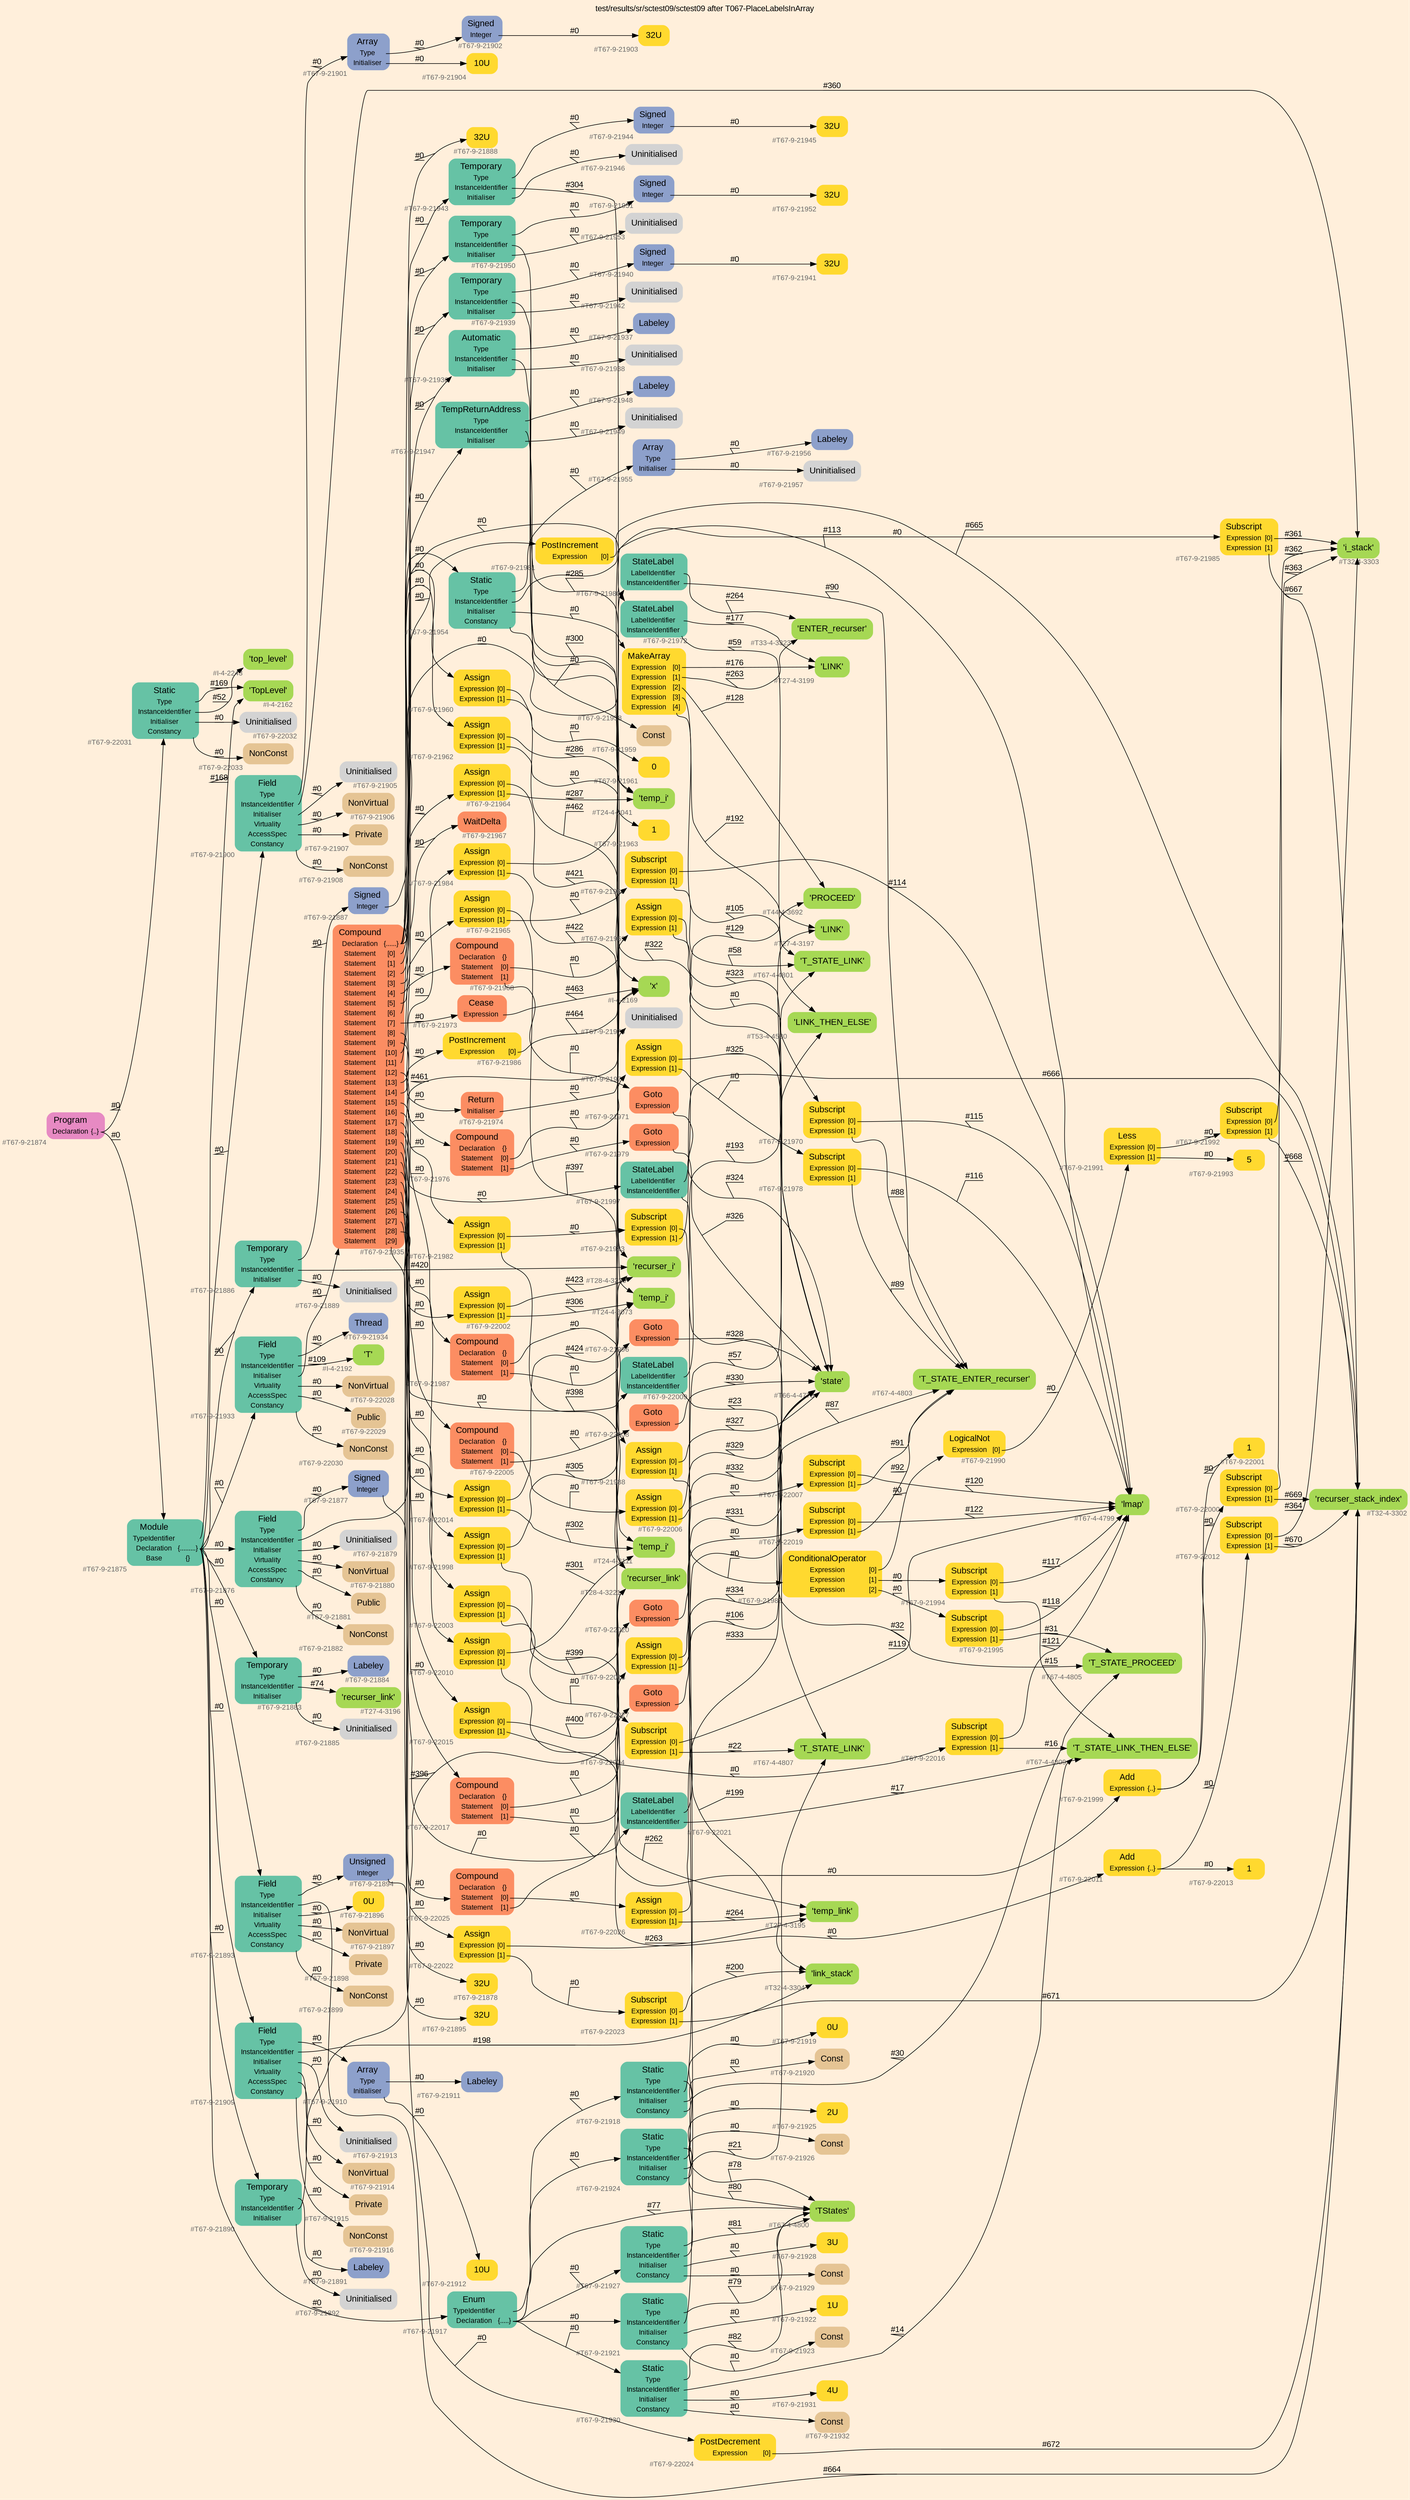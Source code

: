 digraph "test/results/sr/sctest09/sctest09 after T067-PlaceLabelsInArray" {
label = "test/results/sr/sctest09/sctest09 after T067-PlaceLabelsInArray"
labelloc = t
graph [
    rankdir = "LR"
    ranksep = 0.3
    bgcolor = antiquewhite1
    color = black
    fontcolor = black
    fontname = "Arial"
];
node [
    fontname = "Arial"
];
edge [
    fontname = "Arial"
];

// -------------------- node figure --------------------
// -------- block #T67-9-21874 ----------
"#T67-9-21874" [
    fillcolor = "/set28/4"
    xlabel = "#T67-9-21874"
    fontsize = "12"
    fontcolor = grey40
    shape = "plaintext"
    label = <<TABLE BORDER="0" CELLBORDER="0" CELLSPACING="0">
     <TR><TD><FONT COLOR="black" POINT-SIZE="15">Program</FONT></TD></TR>
     <TR><TD><FONT COLOR="black" POINT-SIZE="12">Declaration</FONT></TD><TD PORT="port0"><FONT COLOR="black" POINT-SIZE="12">{..}</FONT></TD></TR>
    </TABLE>>
    style = "rounded,filled"
];

// -------- block #T67-9-21875 ----------
"#T67-9-21875" [
    fillcolor = "/set28/1"
    xlabel = "#T67-9-21875"
    fontsize = "12"
    fontcolor = grey40
    shape = "plaintext"
    label = <<TABLE BORDER="0" CELLBORDER="0" CELLSPACING="0">
     <TR><TD><FONT COLOR="black" POINT-SIZE="15">Module</FONT></TD></TR>
     <TR><TD><FONT COLOR="black" POINT-SIZE="12">TypeIdentifier</FONT></TD><TD PORT="port0"></TD></TR>
     <TR><TD><FONT COLOR="black" POINT-SIZE="12">Declaration</FONT></TD><TD PORT="port1"><FONT COLOR="black" POINT-SIZE="12">{.........}</FONT></TD></TR>
     <TR><TD><FONT COLOR="black" POINT-SIZE="12">Base</FONT></TD><TD PORT="port2"><FONT COLOR="black" POINT-SIZE="12">{}</FONT></TD></TR>
    </TABLE>>
    style = "rounded,filled"
];

// -------- block #I-4-2162 ----------
"#I-4-2162" [
    fillcolor = "/set28/5"
    xlabel = "#I-4-2162"
    fontsize = "12"
    fontcolor = grey40
    shape = "plaintext"
    label = <<TABLE BORDER="0" CELLBORDER="0" CELLSPACING="0">
     <TR><TD><FONT COLOR="black" POINT-SIZE="15">'TopLevel'</FONT></TD></TR>
    </TABLE>>
    style = "rounded,filled"
];

// -------- block #T67-9-21876 ----------
"#T67-9-21876" [
    fillcolor = "/set28/1"
    xlabel = "#T67-9-21876"
    fontsize = "12"
    fontcolor = grey40
    shape = "plaintext"
    label = <<TABLE BORDER="0" CELLBORDER="0" CELLSPACING="0">
     <TR><TD><FONT COLOR="black" POINT-SIZE="15">Field</FONT></TD></TR>
     <TR><TD><FONT COLOR="black" POINT-SIZE="12">Type</FONT></TD><TD PORT="port0"></TD></TR>
     <TR><TD><FONT COLOR="black" POINT-SIZE="12">InstanceIdentifier</FONT></TD><TD PORT="port1"></TD></TR>
     <TR><TD><FONT COLOR="black" POINT-SIZE="12">Initialiser</FONT></TD><TD PORT="port2"></TD></TR>
     <TR><TD><FONT COLOR="black" POINT-SIZE="12">Virtuality</FONT></TD><TD PORT="port3"></TD></TR>
     <TR><TD><FONT COLOR="black" POINT-SIZE="12">AccessSpec</FONT></TD><TD PORT="port4"></TD></TR>
     <TR><TD><FONT COLOR="black" POINT-SIZE="12">Constancy</FONT></TD><TD PORT="port5"></TD></TR>
    </TABLE>>
    style = "rounded,filled"
];

// -------- block #T67-9-21877 ----------
"#T67-9-21877" [
    fillcolor = "/set28/3"
    xlabel = "#T67-9-21877"
    fontsize = "12"
    fontcolor = grey40
    shape = "plaintext"
    label = <<TABLE BORDER="0" CELLBORDER="0" CELLSPACING="0">
     <TR><TD><FONT COLOR="black" POINT-SIZE="15">Signed</FONT></TD></TR>
     <TR><TD><FONT COLOR="black" POINT-SIZE="12">Integer</FONT></TD><TD PORT="port0"></TD></TR>
    </TABLE>>
    style = "rounded,filled"
];

// -------- block #T67-9-21878 ----------
"#T67-9-21878" [
    fillcolor = "/set28/6"
    xlabel = "#T67-9-21878"
    fontsize = "12"
    fontcolor = grey40
    shape = "plaintext"
    label = <<TABLE BORDER="0" CELLBORDER="0" CELLSPACING="0">
     <TR><TD><FONT COLOR="black" POINT-SIZE="15">32U</FONT></TD></TR>
    </TABLE>>
    style = "rounded,filled"
];

// -------- block #I-4-2169 ----------
"#I-4-2169" [
    fillcolor = "/set28/5"
    xlabel = "#I-4-2169"
    fontsize = "12"
    fontcolor = grey40
    shape = "plaintext"
    label = <<TABLE BORDER="0" CELLBORDER="0" CELLSPACING="0">
     <TR><TD><FONT COLOR="black" POINT-SIZE="15">'x'</FONT></TD></TR>
    </TABLE>>
    style = "rounded,filled"
];

// -------- block #T67-9-21879 ----------
"#T67-9-21879" [
    xlabel = "#T67-9-21879"
    fontsize = "12"
    fontcolor = grey40
    shape = "plaintext"
    label = <<TABLE BORDER="0" CELLBORDER="0" CELLSPACING="0">
     <TR><TD><FONT COLOR="black" POINT-SIZE="15">Uninitialised</FONT></TD></TR>
    </TABLE>>
    style = "rounded,filled"
];

// -------- block #T67-9-21880 ----------
"#T67-9-21880" [
    fillcolor = "/set28/7"
    xlabel = "#T67-9-21880"
    fontsize = "12"
    fontcolor = grey40
    shape = "plaintext"
    label = <<TABLE BORDER="0" CELLBORDER="0" CELLSPACING="0">
     <TR><TD><FONT COLOR="black" POINT-SIZE="15">NonVirtual</FONT></TD></TR>
    </TABLE>>
    style = "rounded,filled"
];

// -------- block #T67-9-21881 ----------
"#T67-9-21881" [
    fillcolor = "/set28/7"
    xlabel = "#T67-9-21881"
    fontsize = "12"
    fontcolor = grey40
    shape = "plaintext"
    label = <<TABLE BORDER="0" CELLBORDER="0" CELLSPACING="0">
     <TR><TD><FONT COLOR="black" POINT-SIZE="15">Public</FONT></TD></TR>
    </TABLE>>
    style = "rounded,filled"
];

// -------- block #T67-9-21882 ----------
"#T67-9-21882" [
    fillcolor = "/set28/7"
    xlabel = "#T67-9-21882"
    fontsize = "12"
    fontcolor = grey40
    shape = "plaintext"
    label = <<TABLE BORDER="0" CELLBORDER="0" CELLSPACING="0">
     <TR><TD><FONT COLOR="black" POINT-SIZE="15">NonConst</FONT></TD></TR>
    </TABLE>>
    style = "rounded,filled"
];

// -------- block #T67-9-21883 ----------
"#T67-9-21883" [
    fillcolor = "/set28/1"
    xlabel = "#T67-9-21883"
    fontsize = "12"
    fontcolor = grey40
    shape = "plaintext"
    label = <<TABLE BORDER="0" CELLBORDER="0" CELLSPACING="0">
     <TR><TD><FONT COLOR="black" POINT-SIZE="15">Temporary</FONT></TD></TR>
     <TR><TD><FONT COLOR="black" POINT-SIZE="12">Type</FONT></TD><TD PORT="port0"></TD></TR>
     <TR><TD><FONT COLOR="black" POINT-SIZE="12">InstanceIdentifier</FONT></TD><TD PORT="port1"></TD></TR>
     <TR><TD><FONT COLOR="black" POINT-SIZE="12">Initialiser</FONT></TD><TD PORT="port2"></TD></TR>
    </TABLE>>
    style = "rounded,filled"
];

// -------- block #T67-9-21884 ----------
"#T67-9-21884" [
    fillcolor = "/set28/3"
    xlabel = "#T67-9-21884"
    fontsize = "12"
    fontcolor = grey40
    shape = "plaintext"
    label = <<TABLE BORDER="0" CELLBORDER="0" CELLSPACING="0">
     <TR><TD><FONT COLOR="black" POINT-SIZE="15">Labeley</FONT></TD></TR>
    </TABLE>>
    style = "rounded,filled"
];

// -------- block #T27-4-3196 ----------
"#T27-4-3196" [
    fillcolor = "/set28/5"
    xlabel = "#T27-4-3196"
    fontsize = "12"
    fontcolor = grey40
    shape = "plaintext"
    label = <<TABLE BORDER="0" CELLBORDER="0" CELLSPACING="0">
     <TR><TD><FONT COLOR="black" POINT-SIZE="15">'recurser_link'</FONT></TD></TR>
    </TABLE>>
    style = "rounded,filled"
];

// -------- block #T67-9-21885 ----------
"#T67-9-21885" [
    xlabel = "#T67-9-21885"
    fontsize = "12"
    fontcolor = grey40
    shape = "plaintext"
    label = <<TABLE BORDER="0" CELLBORDER="0" CELLSPACING="0">
     <TR><TD><FONT COLOR="black" POINT-SIZE="15">Uninitialised</FONT></TD></TR>
    </TABLE>>
    style = "rounded,filled"
];

// -------- block #T67-9-21886 ----------
"#T67-9-21886" [
    fillcolor = "/set28/1"
    xlabel = "#T67-9-21886"
    fontsize = "12"
    fontcolor = grey40
    shape = "plaintext"
    label = <<TABLE BORDER="0" CELLBORDER="0" CELLSPACING="0">
     <TR><TD><FONT COLOR="black" POINT-SIZE="15">Temporary</FONT></TD></TR>
     <TR><TD><FONT COLOR="black" POINT-SIZE="12">Type</FONT></TD><TD PORT="port0"></TD></TR>
     <TR><TD><FONT COLOR="black" POINT-SIZE="12">InstanceIdentifier</FONT></TD><TD PORT="port1"></TD></TR>
     <TR><TD><FONT COLOR="black" POINT-SIZE="12">Initialiser</FONT></TD><TD PORT="port2"></TD></TR>
    </TABLE>>
    style = "rounded,filled"
];

// -------- block #T67-9-21887 ----------
"#T67-9-21887" [
    fillcolor = "/set28/3"
    xlabel = "#T67-9-21887"
    fontsize = "12"
    fontcolor = grey40
    shape = "plaintext"
    label = <<TABLE BORDER="0" CELLBORDER="0" CELLSPACING="0">
     <TR><TD><FONT COLOR="black" POINT-SIZE="15">Signed</FONT></TD></TR>
     <TR><TD><FONT COLOR="black" POINT-SIZE="12">Integer</FONT></TD><TD PORT="port0"></TD></TR>
    </TABLE>>
    style = "rounded,filled"
];

// -------- block #T67-9-21888 ----------
"#T67-9-21888" [
    fillcolor = "/set28/6"
    xlabel = "#T67-9-21888"
    fontsize = "12"
    fontcolor = grey40
    shape = "plaintext"
    label = <<TABLE BORDER="0" CELLBORDER="0" CELLSPACING="0">
     <TR><TD><FONT COLOR="black" POINT-SIZE="15">32U</FONT></TD></TR>
    </TABLE>>
    style = "rounded,filled"
];

// -------- block #T28-4-3220 ----------
"#T28-4-3220" [
    fillcolor = "/set28/5"
    xlabel = "#T28-4-3220"
    fontsize = "12"
    fontcolor = grey40
    shape = "plaintext"
    label = <<TABLE BORDER="0" CELLBORDER="0" CELLSPACING="0">
     <TR><TD><FONT COLOR="black" POINT-SIZE="15">'recurser_i'</FONT></TD></TR>
    </TABLE>>
    style = "rounded,filled"
];

// -------- block #T67-9-21889 ----------
"#T67-9-21889" [
    xlabel = "#T67-9-21889"
    fontsize = "12"
    fontcolor = grey40
    shape = "plaintext"
    label = <<TABLE BORDER="0" CELLBORDER="0" CELLSPACING="0">
     <TR><TD><FONT COLOR="black" POINT-SIZE="15">Uninitialised</FONT></TD></TR>
    </TABLE>>
    style = "rounded,filled"
];

// -------- block #T67-9-21890 ----------
"#T67-9-21890" [
    fillcolor = "/set28/1"
    xlabel = "#T67-9-21890"
    fontsize = "12"
    fontcolor = grey40
    shape = "plaintext"
    label = <<TABLE BORDER="0" CELLBORDER="0" CELLSPACING="0">
     <TR><TD><FONT COLOR="black" POINT-SIZE="15">Temporary</FONT></TD></TR>
     <TR><TD><FONT COLOR="black" POINT-SIZE="12">Type</FONT></TD><TD PORT="port0"></TD></TR>
     <TR><TD><FONT COLOR="black" POINT-SIZE="12">InstanceIdentifier</FONT></TD><TD PORT="port1"></TD></TR>
     <TR><TD><FONT COLOR="black" POINT-SIZE="12">Initialiser</FONT></TD><TD PORT="port2"></TD></TR>
    </TABLE>>
    style = "rounded,filled"
];

// -------- block #T67-9-21891 ----------
"#T67-9-21891" [
    fillcolor = "/set28/3"
    xlabel = "#T67-9-21891"
    fontsize = "12"
    fontcolor = grey40
    shape = "plaintext"
    label = <<TABLE BORDER="0" CELLBORDER="0" CELLSPACING="0">
     <TR><TD><FONT COLOR="black" POINT-SIZE="15">Labeley</FONT></TD></TR>
    </TABLE>>
    style = "rounded,filled"
];

// -------- block #T28-4-3221 ----------
"#T28-4-3221" [
    fillcolor = "/set28/5"
    xlabel = "#T28-4-3221"
    fontsize = "12"
    fontcolor = grey40
    shape = "plaintext"
    label = <<TABLE BORDER="0" CELLBORDER="0" CELLSPACING="0">
     <TR><TD><FONT COLOR="black" POINT-SIZE="15">'recurser_link'</FONT></TD></TR>
    </TABLE>>
    style = "rounded,filled"
];

// -------- block #T67-9-21892 ----------
"#T67-9-21892" [
    xlabel = "#T67-9-21892"
    fontsize = "12"
    fontcolor = grey40
    shape = "plaintext"
    label = <<TABLE BORDER="0" CELLBORDER="0" CELLSPACING="0">
     <TR><TD><FONT COLOR="black" POINT-SIZE="15">Uninitialised</FONT></TD></TR>
    </TABLE>>
    style = "rounded,filled"
];

// -------- block #T67-9-21893 ----------
"#T67-9-21893" [
    fillcolor = "/set28/1"
    xlabel = "#T67-9-21893"
    fontsize = "12"
    fontcolor = grey40
    shape = "plaintext"
    label = <<TABLE BORDER="0" CELLBORDER="0" CELLSPACING="0">
     <TR><TD><FONT COLOR="black" POINT-SIZE="15">Field</FONT></TD></TR>
     <TR><TD><FONT COLOR="black" POINT-SIZE="12">Type</FONT></TD><TD PORT="port0"></TD></TR>
     <TR><TD><FONT COLOR="black" POINT-SIZE="12">InstanceIdentifier</FONT></TD><TD PORT="port1"></TD></TR>
     <TR><TD><FONT COLOR="black" POINT-SIZE="12">Initialiser</FONT></TD><TD PORT="port2"></TD></TR>
     <TR><TD><FONT COLOR="black" POINT-SIZE="12">Virtuality</FONT></TD><TD PORT="port3"></TD></TR>
     <TR><TD><FONT COLOR="black" POINT-SIZE="12">AccessSpec</FONT></TD><TD PORT="port4"></TD></TR>
     <TR><TD><FONT COLOR="black" POINT-SIZE="12">Constancy</FONT></TD><TD PORT="port5"></TD></TR>
    </TABLE>>
    style = "rounded,filled"
];

// -------- block #T67-9-21894 ----------
"#T67-9-21894" [
    fillcolor = "/set28/3"
    xlabel = "#T67-9-21894"
    fontsize = "12"
    fontcolor = grey40
    shape = "plaintext"
    label = <<TABLE BORDER="0" CELLBORDER="0" CELLSPACING="0">
     <TR><TD><FONT COLOR="black" POINT-SIZE="15">Unsigned</FONT></TD></TR>
     <TR><TD><FONT COLOR="black" POINT-SIZE="12">Integer</FONT></TD><TD PORT="port0"></TD></TR>
    </TABLE>>
    style = "rounded,filled"
];

// -------- block #T67-9-21895 ----------
"#T67-9-21895" [
    fillcolor = "/set28/6"
    xlabel = "#T67-9-21895"
    fontsize = "12"
    fontcolor = grey40
    shape = "plaintext"
    label = <<TABLE BORDER="0" CELLBORDER="0" CELLSPACING="0">
     <TR><TD><FONT COLOR="black" POINT-SIZE="15">32U</FONT></TD></TR>
    </TABLE>>
    style = "rounded,filled"
];

// -------- block #T32-4-3302 ----------
"#T32-4-3302" [
    fillcolor = "/set28/5"
    xlabel = "#T32-4-3302"
    fontsize = "12"
    fontcolor = grey40
    shape = "plaintext"
    label = <<TABLE BORDER="0" CELLBORDER="0" CELLSPACING="0">
     <TR><TD><FONT COLOR="black" POINT-SIZE="15">'recurser_stack_index'</FONT></TD></TR>
    </TABLE>>
    style = "rounded,filled"
];

// -------- block #T67-9-21896 ----------
"#T67-9-21896" [
    fillcolor = "/set28/6"
    xlabel = "#T67-9-21896"
    fontsize = "12"
    fontcolor = grey40
    shape = "plaintext"
    label = <<TABLE BORDER="0" CELLBORDER="0" CELLSPACING="0">
     <TR><TD><FONT COLOR="black" POINT-SIZE="15">0U</FONT></TD></TR>
    </TABLE>>
    style = "rounded,filled"
];

// -------- block #T67-9-21897 ----------
"#T67-9-21897" [
    fillcolor = "/set28/7"
    xlabel = "#T67-9-21897"
    fontsize = "12"
    fontcolor = grey40
    shape = "plaintext"
    label = <<TABLE BORDER="0" CELLBORDER="0" CELLSPACING="0">
     <TR><TD><FONT COLOR="black" POINT-SIZE="15">NonVirtual</FONT></TD></TR>
    </TABLE>>
    style = "rounded,filled"
];

// -------- block #T67-9-21898 ----------
"#T67-9-21898" [
    fillcolor = "/set28/7"
    xlabel = "#T67-9-21898"
    fontsize = "12"
    fontcolor = grey40
    shape = "plaintext"
    label = <<TABLE BORDER="0" CELLBORDER="0" CELLSPACING="0">
     <TR><TD><FONT COLOR="black" POINT-SIZE="15">Private</FONT></TD></TR>
    </TABLE>>
    style = "rounded,filled"
];

// -------- block #T67-9-21899 ----------
"#T67-9-21899" [
    fillcolor = "/set28/7"
    xlabel = "#T67-9-21899"
    fontsize = "12"
    fontcolor = grey40
    shape = "plaintext"
    label = <<TABLE BORDER="0" CELLBORDER="0" CELLSPACING="0">
     <TR><TD><FONT COLOR="black" POINT-SIZE="15">NonConst</FONT></TD></TR>
    </TABLE>>
    style = "rounded,filled"
];

// -------- block #T67-9-21900 ----------
"#T67-9-21900" [
    fillcolor = "/set28/1"
    xlabel = "#T67-9-21900"
    fontsize = "12"
    fontcolor = grey40
    shape = "plaintext"
    label = <<TABLE BORDER="0" CELLBORDER="0" CELLSPACING="0">
     <TR><TD><FONT COLOR="black" POINT-SIZE="15">Field</FONT></TD></TR>
     <TR><TD><FONT COLOR="black" POINT-SIZE="12">Type</FONT></TD><TD PORT="port0"></TD></TR>
     <TR><TD><FONT COLOR="black" POINT-SIZE="12">InstanceIdentifier</FONT></TD><TD PORT="port1"></TD></TR>
     <TR><TD><FONT COLOR="black" POINT-SIZE="12">Initialiser</FONT></TD><TD PORT="port2"></TD></TR>
     <TR><TD><FONT COLOR="black" POINT-SIZE="12">Virtuality</FONT></TD><TD PORT="port3"></TD></TR>
     <TR><TD><FONT COLOR="black" POINT-SIZE="12">AccessSpec</FONT></TD><TD PORT="port4"></TD></TR>
     <TR><TD><FONT COLOR="black" POINT-SIZE="12">Constancy</FONT></TD><TD PORT="port5"></TD></TR>
    </TABLE>>
    style = "rounded,filled"
];

// -------- block #T67-9-21901 ----------
"#T67-9-21901" [
    fillcolor = "/set28/3"
    xlabel = "#T67-9-21901"
    fontsize = "12"
    fontcolor = grey40
    shape = "plaintext"
    label = <<TABLE BORDER="0" CELLBORDER="0" CELLSPACING="0">
     <TR><TD><FONT COLOR="black" POINT-SIZE="15">Array</FONT></TD></TR>
     <TR><TD><FONT COLOR="black" POINT-SIZE="12">Type</FONT></TD><TD PORT="port0"></TD></TR>
     <TR><TD><FONT COLOR="black" POINT-SIZE="12">Initialiser</FONT></TD><TD PORT="port1"></TD></TR>
    </TABLE>>
    style = "rounded,filled"
];

// -------- block #T67-9-21902 ----------
"#T67-9-21902" [
    fillcolor = "/set28/3"
    xlabel = "#T67-9-21902"
    fontsize = "12"
    fontcolor = grey40
    shape = "plaintext"
    label = <<TABLE BORDER="0" CELLBORDER="0" CELLSPACING="0">
     <TR><TD><FONT COLOR="black" POINT-SIZE="15">Signed</FONT></TD></TR>
     <TR><TD><FONT COLOR="black" POINT-SIZE="12">Integer</FONT></TD><TD PORT="port0"></TD></TR>
    </TABLE>>
    style = "rounded,filled"
];

// -------- block #T67-9-21903 ----------
"#T67-9-21903" [
    fillcolor = "/set28/6"
    xlabel = "#T67-9-21903"
    fontsize = "12"
    fontcolor = grey40
    shape = "plaintext"
    label = <<TABLE BORDER="0" CELLBORDER="0" CELLSPACING="0">
     <TR><TD><FONT COLOR="black" POINT-SIZE="15">32U</FONT></TD></TR>
    </TABLE>>
    style = "rounded,filled"
];

// -------- block #T67-9-21904 ----------
"#T67-9-21904" [
    fillcolor = "/set28/6"
    xlabel = "#T67-9-21904"
    fontsize = "12"
    fontcolor = grey40
    shape = "plaintext"
    label = <<TABLE BORDER="0" CELLBORDER="0" CELLSPACING="0">
     <TR><TD><FONT COLOR="black" POINT-SIZE="15">10U</FONT></TD></TR>
    </TABLE>>
    style = "rounded,filled"
];

// -------- block #T32-4-3303 ----------
"#T32-4-3303" [
    fillcolor = "/set28/5"
    xlabel = "#T32-4-3303"
    fontsize = "12"
    fontcolor = grey40
    shape = "plaintext"
    label = <<TABLE BORDER="0" CELLBORDER="0" CELLSPACING="0">
     <TR><TD><FONT COLOR="black" POINT-SIZE="15">'i_stack'</FONT></TD></TR>
    </TABLE>>
    style = "rounded,filled"
];

// -------- block #T67-9-21905 ----------
"#T67-9-21905" [
    xlabel = "#T67-9-21905"
    fontsize = "12"
    fontcolor = grey40
    shape = "plaintext"
    label = <<TABLE BORDER="0" CELLBORDER="0" CELLSPACING="0">
     <TR><TD><FONT COLOR="black" POINT-SIZE="15">Uninitialised</FONT></TD></TR>
    </TABLE>>
    style = "rounded,filled"
];

// -------- block #T67-9-21906 ----------
"#T67-9-21906" [
    fillcolor = "/set28/7"
    xlabel = "#T67-9-21906"
    fontsize = "12"
    fontcolor = grey40
    shape = "plaintext"
    label = <<TABLE BORDER="0" CELLBORDER="0" CELLSPACING="0">
     <TR><TD><FONT COLOR="black" POINT-SIZE="15">NonVirtual</FONT></TD></TR>
    </TABLE>>
    style = "rounded,filled"
];

// -------- block #T67-9-21907 ----------
"#T67-9-21907" [
    fillcolor = "/set28/7"
    xlabel = "#T67-9-21907"
    fontsize = "12"
    fontcolor = grey40
    shape = "plaintext"
    label = <<TABLE BORDER="0" CELLBORDER="0" CELLSPACING="0">
     <TR><TD><FONT COLOR="black" POINT-SIZE="15">Private</FONT></TD></TR>
    </TABLE>>
    style = "rounded,filled"
];

// -------- block #T67-9-21908 ----------
"#T67-9-21908" [
    fillcolor = "/set28/7"
    xlabel = "#T67-9-21908"
    fontsize = "12"
    fontcolor = grey40
    shape = "plaintext"
    label = <<TABLE BORDER="0" CELLBORDER="0" CELLSPACING="0">
     <TR><TD><FONT COLOR="black" POINT-SIZE="15">NonConst</FONT></TD></TR>
    </TABLE>>
    style = "rounded,filled"
];

// -------- block #T67-9-21909 ----------
"#T67-9-21909" [
    fillcolor = "/set28/1"
    xlabel = "#T67-9-21909"
    fontsize = "12"
    fontcolor = grey40
    shape = "plaintext"
    label = <<TABLE BORDER="0" CELLBORDER="0" CELLSPACING="0">
     <TR><TD><FONT COLOR="black" POINT-SIZE="15">Field</FONT></TD></TR>
     <TR><TD><FONT COLOR="black" POINT-SIZE="12">Type</FONT></TD><TD PORT="port0"></TD></TR>
     <TR><TD><FONT COLOR="black" POINT-SIZE="12">InstanceIdentifier</FONT></TD><TD PORT="port1"></TD></TR>
     <TR><TD><FONT COLOR="black" POINT-SIZE="12">Initialiser</FONT></TD><TD PORT="port2"></TD></TR>
     <TR><TD><FONT COLOR="black" POINT-SIZE="12">Virtuality</FONT></TD><TD PORT="port3"></TD></TR>
     <TR><TD><FONT COLOR="black" POINT-SIZE="12">AccessSpec</FONT></TD><TD PORT="port4"></TD></TR>
     <TR><TD><FONT COLOR="black" POINT-SIZE="12">Constancy</FONT></TD><TD PORT="port5"></TD></TR>
    </TABLE>>
    style = "rounded,filled"
];

// -------- block #T67-9-21910 ----------
"#T67-9-21910" [
    fillcolor = "/set28/3"
    xlabel = "#T67-9-21910"
    fontsize = "12"
    fontcolor = grey40
    shape = "plaintext"
    label = <<TABLE BORDER="0" CELLBORDER="0" CELLSPACING="0">
     <TR><TD><FONT COLOR="black" POINT-SIZE="15">Array</FONT></TD></TR>
     <TR><TD><FONT COLOR="black" POINT-SIZE="12">Type</FONT></TD><TD PORT="port0"></TD></TR>
     <TR><TD><FONT COLOR="black" POINT-SIZE="12">Initialiser</FONT></TD><TD PORT="port1"></TD></TR>
    </TABLE>>
    style = "rounded,filled"
];

// -------- block #T67-9-21911 ----------
"#T67-9-21911" [
    fillcolor = "/set28/3"
    xlabel = "#T67-9-21911"
    fontsize = "12"
    fontcolor = grey40
    shape = "plaintext"
    label = <<TABLE BORDER="0" CELLBORDER="0" CELLSPACING="0">
     <TR><TD><FONT COLOR="black" POINT-SIZE="15">Labeley</FONT></TD></TR>
    </TABLE>>
    style = "rounded,filled"
];

// -------- block #T67-9-21912 ----------
"#T67-9-21912" [
    fillcolor = "/set28/6"
    xlabel = "#T67-9-21912"
    fontsize = "12"
    fontcolor = grey40
    shape = "plaintext"
    label = <<TABLE BORDER="0" CELLBORDER="0" CELLSPACING="0">
     <TR><TD><FONT COLOR="black" POINT-SIZE="15">10U</FONT></TD></TR>
    </TABLE>>
    style = "rounded,filled"
];

// -------- block #T32-4-3304 ----------
"#T32-4-3304" [
    fillcolor = "/set28/5"
    xlabel = "#T32-4-3304"
    fontsize = "12"
    fontcolor = grey40
    shape = "plaintext"
    label = <<TABLE BORDER="0" CELLBORDER="0" CELLSPACING="0">
     <TR><TD><FONT COLOR="black" POINT-SIZE="15">'link_stack'</FONT></TD></TR>
    </TABLE>>
    style = "rounded,filled"
];

// -------- block #T67-9-21913 ----------
"#T67-9-21913" [
    xlabel = "#T67-9-21913"
    fontsize = "12"
    fontcolor = grey40
    shape = "plaintext"
    label = <<TABLE BORDER="0" CELLBORDER="0" CELLSPACING="0">
     <TR><TD><FONT COLOR="black" POINT-SIZE="15">Uninitialised</FONT></TD></TR>
    </TABLE>>
    style = "rounded,filled"
];

// -------- block #T67-9-21914 ----------
"#T67-9-21914" [
    fillcolor = "/set28/7"
    xlabel = "#T67-9-21914"
    fontsize = "12"
    fontcolor = grey40
    shape = "plaintext"
    label = <<TABLE BORDER="0" CELLBORDER="0" CELLSPACING="0">
     <TR><TD><FONT COLOR="black" POINT-SIZE="15">NonVirtual</FONT></TD></TR>
    </TABLE>>
    style = "rounded,filled"
];

// -------- block #T67-9-21915 ----------
"#T67-9-21915" [
    fillcolor = "/set28/7"
    xlabel = "#T67-9-21915"
    fontsize = "12"
    fontcolor = grey40
    shape = "plaintext"
    label = <<TABLE BORDER="0" CELLBORDER="0" CELLSPACING="0">
     <TR><TD><FONT COLOR="black" POINT-SIZE="15">Private</FONT></TD></TR>
    </TABLE>>
    style = "rounded,filled"
];

// -------- block #T67-9-21916 ----------
"#T67-9-21916" [
    fillcolor = "/set28/7"
    xlabel = "#T67-9-21916"
    fontsize = "12"
    fontcolor = grey40
    shape = "plaintext"
    label = <<TABLE BORDER="0" CELLBORDER="0" CELLSPACING="0">
     <TR><TD><FONT COLOR="black" POINT-SIZE="15">NonConst</FONT></TD></TR>
    </TABLE>>
    style = "rounded,filled"
];

// -------- block #T67-9-21917 ----------
"#T67-9-21917" [
    fillcolor = "/set28/1"
    xlabel = "#T67-9-21917"
    fontsize = "12"
    fontcolor = grey40
    shape = "plaintext"
    label = <<TABLE BORDER="0" CELLBORDER="0" CELLSPACING="0">
     <TR><TD><FONT COLOR="black" POINT-SIZE="15">Enum</FONT></TD></TR>
     <TR><TD><FONT COLOR="black" POINT-SIZE="12">TypeIdentifier</FONT></TD><TD PORT="port0"></TD></TR>
     <TR><TD><FONT COLOR="black" POINT-SIZE="12">Declaration</FONT></TD><TD PORT="port1"><FONT COLOR="black" POINT-SIZE="12">{.....}</FONT></TD></TR>
    </TABLE>>
    style = "rounded,filled"
];

// -------- block #T67-4-4800 ----------
"#T67-4-4800" [
    fillcolor = "/set28/5"
    xlabel = "#T67-4-4800"
    fontsize = "12"
    fontcolor = grey40
    shape = "plaintext"
    label = <<TABLE BORDER="0" CELLBORDER="0" CELLSPACING="0">
     <TR><TD><FONT COLOR="black" POINT-SIZE="15">'TStates'</FONT></TD></TR>
    </TABLE>>
    style = "rounded,filled"
];

// -------- block #T67-9-21918 ----------
"#T67-9-21918" [
    fillcolor = "/set28/1"
    xlabel = "#T67-9-21918"
    fontsize = "12"
    fontcolor = grey40
    shape = "plaintext"
    label = <<TABLE BORDER="0" CELLBORDER="0" CELLSPACING="0">
     <TR><TD><FONT COLOR="black" POINT-SIZE="15">Static</FONT></TD></TR>
     <TR><TD><FONT COLOR="black" POINT-SIZE="12">Type</FONT></TD><TD PORT="port0"></TD></TR>
     <TR><TD><FONT COLOR="black" POINT-SIZE="12">InstanceIdentifier</FONT></TD><TD PORT="port1"></TD></TR>
     <TR><TD><FONT COLOR="black" POINT-SIZE="12">Initialiser</FONT></TD><TD PORT="port2"></TD></TR>
     <TR><TD><FONT COLOR="black" POINT-SIZE="12">Constancy</FONT></TD><TD PORT="port3"></TD></TR>
    </TABLE>>
    style = "rounded,filled"
];

// -------- block #T67-4-4801 ----------
"#T67-4-4801" [
    fillcolor = "/set28/5"
    xlabel = "#T67-4-4801"
    fontsize = "12"
    fontcolor = grey40
    shape = "plaintext"
    label = <<TABLE BORDER="0" CELLBORDER="0" CELLSPACING="0">
     <TR><TD><FONT COLOR="black" POINT-SIZE="15">'T_STATE_LINK'</FONT></TD></TR>
    </TABLE>>
    style = "rounded,filled"
];

// -------- block #T67-9-21919 ----------
"#T67-9-21919" [
    fillcolor = "/set28/6"
    xlabel = "#T67-9-21919"
    fontsize = "12"
    fontcolor = grey40
    shape = "plaintext"
    label = <<TABLE BORDER="0" CELLBORDER="0" CELLSPACING="0">
     <TR><TD><FONT COLOR="black" POINT-SIZE="15">0U</FONT></TD></TR>
    </TABLE>>
    style = "rounded,filled"
];

// -------- block #T67-9-21920 ----------
"#T67-9-21920" [
    fillcolor = "/set28/7"
    xlabel = "#T67-9-21920"
    fontsize = "12"
    fontcolor = grey40
    shape = "plaintext"
    label = <<TABLE BORDER="0" CELLBORDER="0" CELLSPACING="0">
     <TR><TD><FONT COLOR="black" POINT-SIZE="15">Const</FONT></TD></TR>
    </TABLE>>
    style = "rounded,filled"
];

// -------- block #T67-9-21921 ----------
"#T67-9-21921" [
    fillcolor = "/set28/1"
    xlabel = "#T67-9-21921"
    fontsize = "12"
    fontcolor = grey40
    shape = "plaintext"
    label = <<TABLE BORDER="0" CELLBORDER="0" CELLSPACING="0">
     <TR><TD><FONT COLOR="black" POINT-SIZE="15">Static</FONT></TD></TR>
     <TR><TD><FONT COLOR="black" POINT-SIZE="12">Type</FONT></TD><TD PORT="port0"></TD></TR>
     <TR><TD><FONT COLOR="black" POINT-SIZE="12">InstanceIdentifier</FONT></TD><TD PORT="port1"></TD></TR>
     <TR><TD><FONT COLOR="black" POINT-SIZE="12">Initialiser</FONT></TD><TD PORT="port2"></TD></TR>
     <TR><TD><FONT COLOR="black" POINT-SIZE="12">Constancy</FONT></TD><TD PORT="port3"></TD></TR>
    </TABLE>>
    style = "rounded,filled"
];

// -------- block #T67-4-4803 ----------
"#T67-4-4803" [
    fillcolor = "/set28/5"
    xlabel = "#T67-4-4803"
    fontsize = "12"
    fontcolor = grey40
    shape = "plaintext"
    label = <<TABLE BORDER="0" CELLBORDER="0" CELLSPACING="0">
     <TR><TD><FONT COLOR="black" POINT-SIZE="15">'T_STATE_ENTER_recurser'</FONT></TD></TR>
    </TABLE>>
    style = "rounded,filled"
];

// -------- block #T67-9-21922 ----------
"#T67-9-21922" [
    fillcolor = "/set28/6"
    xlabel = "#T67-9-21922"
    fontsize = "12"
    fontcolor = grey40
    shape = "plaintext"
    label = <<TABLE BORDER="0" CELLBORDER="0" CELLSPACING="0">
     <TR><TD><FONT COLOR="black" POINT-SIZE="15">1U</FONT></TD></TR>
    </TABLE>>
    style = "rounded,filled"
];

// -------- block #T67-9-21923 ----------
"#T67-9-21923" [
    fillcolor = "/set28/7"
    xlabel = "#T67-9-21923"
    fontsize = "12"
    fontcolor = grey40
    shape = "plaintext"
    label = <<TABLE BORDER="0" CELLBORDER="0" CELLSPACING="0">
     <TR><TD><FONT COLOR="black" POINT-SIZE="15">Const</FONT></TD></TR>
    </TABLE>>
    style = "rounded,filled"
];

// -------- block #T67-9-21924 ----------
"#T67-9-21924" [
    fillcolor = "/set28/1"
    xlabel = "#T67-9-21924"
    fontsize = "12"
    fontcolor = grey40
    shape = "plaintext"
    label = <<TABLE BORDER="0" CELLBORDER="0" CELLSPACING="0">
     <TR><TD><FONT COLOR="black" POINT-SIZE="15">Static</FONT></TD></TR>
     <TR><TD><FONT COLOR="black" POINT-SIZE="12">Type</FONT></TD><TD PORT="port0"></TD></TR>
     <TR><TD><FONT COLOR="black" POINT-SIZE="12">InstanceIdentifier</FONT></TD><TD PORT="port1"></TD></TR>
     <TR><TD><FONT COLOR="black" POINT-SIZE="12">Initialiser</FONT></TD><TD PORT="port2"></TD></TR>
     <TR><TD><FONT COLOR="black" POINT-SIZE="12">Constancy</FONT></TD><TD PORT="port3"></TD></TR>
    </TABLE>>
    style = "rounded,filled"
];

// -------- block #T67-4-4805 ----------
"#T67-4-4805" [
    fillcolor = "/set28/5"
    xlabel = "#T67-4-4805"
    fontsize = "12"
    fontcolor = grey40
    shape = "plaintext"
    label = <<TABLE BORDER="0" CELLBORDER="0" CELLSPACING="0">
     <TR><TD><FONT COLOR="black" POINT-SIZE="15">'T_STATE_PROCEED'</FONT></TD></TR>
    </TABLE>>
    style = "rounded,filled"
];

// -------- block #T67-9-21925 ----------
"#T67-9-21925" [
    fillcolor = "/set28/6"
    xlabel = "#T67-9-21925"
    fontsize = "12"
    fontcolor = grey40
    shape = "plaintext"
    label = <<TABLE BORDER="0" CELLBORDER="0" CELLSPACING="0">
     <TR><TD><FONT COLOR="black" POINT-SIZE="15">2U</FONT></TD></TR>
    </TABLE>>
    style = "rounded,filled"
];

// -------- block #T67-9-21926 ----------
"#T67-9-21926" [
    fillcolor = "/set28/7"
    xlabel = "#T67-9-21926"
    fontsize = "12"
    fontcolor = grey40
    shape = "plaintext"
    label = <<TABLE BORDER="0" CELLBORDER="0" CELLSPACING="0">
     <TR><TD><FONT COLOR="black" POINT-SIZE="15">Const</FONT></TD></TR>
    </TABLE>>
    style = "rounded,filled"
];

// -------- block #T67-9-21927 ----------
"#T67-9-21927" [
    fillcolor = "/set28/1"
    xlabel = "#T67-9-21927"
    fontsize = "12"
    fontcolor = grey40
    shape = "plaintext"
    label = <<TABLE BORDER="0" CELLBORDER="0" CELLSPACING="0">
     <TR><TD><FONT COLOR="black" POINT-SIZE="15">Static</FONT></TD></TR>
     <TR><TD><FONT COLOR="black" POINT-SIZE="12">Type</FONT></TD><TD PORT="port0"></TD></TR>
     <TR><TD><FONT COLOR="black" POINT-SIZE="12">InstanceIdentifier</FONT></TD><TD PORT="port1"></TD></TR>
     <TR><TD><FONT COLOR="black" POINT-SIZE="12">Initialiser</FONT></TD><TD PORT="port2"></TD></TR>
     <TR><TD><FONT COLOR="black" POINT-SIZE="12">Constancy</FONT></TD><TD PORT="port3"></TD></TR>
    </TABLE>>
    style = "rounded,filled"
];

// -------- block #T67-4-4807 ----------
"#T67-4-4807" [
    fillcolor = "/set28/5"
    xlabel = "#T67-4-4807"
    fontsize = "12"
    fontcolor = grey40
    shape = "plaintext"
    label = <<TABLE BORDER="0" CELLBORDER="0" CELLSPACING="0">
     <TR><TD><FONT COLOR="black" POINT-SIZE="15">'T_STATE_LINK'</FONT></TD></TR>
    </TABLE>>
    style = "rounded,filled"
];

// -------- block #T67-9-21928 ----------
"#T67-9-21928" [
    fillcolor = "/set28/6"
    xlabel = "#T67-9-21928"
    fontsize = "12"
    fontcolor = grey40
    shape = "plaintext"
    label = <<TABLE BORDER="0" CELLBORDER="0" CELLSPACING="0">
     <TR><TD><FONT COLOR="black" POINT-SIZE="15">3U</FONT></TD></TR>
    </TABLE>>
    style = "rounded,filled"
];

// -------- block #T67-9-21929 ----------
"#T67-9-21929" [
    fillcolor = "/set28/7"
    xlabel = "#T67-9-21929"
    fontsize = "12"
    fontcolor = grey40
    shape = "plaintext"
    label = <<TABLE BORDER="0" CELLBORDER="0" CELLSPACING="0">
     <TR><TD><FONT COLOR="black" POINT-SIZE="15">Const</FONT></TD></TR>
    </TABLE>>
    style = "rounded,filled"
];

// -------- block #T67-9-21930 ----------
"#T67-9-21930" [
    fillcolor = "/set28/1"
    xlabel = "#T67-9-21930"
    fontsize = "12"
    fontcolor = grey40
    shape = "plaintext"
    label = <<TABLE BORDER="0" CELLBORDER="0" CELLSPACING="0">
     <TR><TD><FONT COLOR="black" POINT-SIZE="15">Static</FONT></TD></TR>
     <TR><TD><FONT COLOR="black" POINT-SIZE="12">Type</FONT></TD><TD PORT="port0"></TD></TR>
     <TR><TD><FONT COLOR="black" POINT-SIZE="12">InstanceIdentifier</FONT></TD><TD PORT="port1"></TD></TR>
     <TR><TD><FONT COLOR="black" POINT-SIZE="12">Initialiser</FONT></TD><TD PORT="port2"></TD></TR>
     <TR><TD><FONT COLOR="black" POINT-SIZE="12">Constancy</FONT></TD><TD PORT="port3"></TD></TR>
    </TABLE>>
    style = "rounded,filled"
];

// -------- block #T67-4-4809 ----------
"#T67-4-4809" [
    fillcolor = "/set28/5"
    xlabel = "#T67-4-4809"
    fontsize = "12"
    fontcolor = grey40
    shape = "plaintext"
    label = <<TABLE BORDER="0" CELLBORDER="0" CELLSPACING="0">
     <TR><TD><FONT COLOR="black" POINT-SIZE="15">'T_STATE_LINK_THEN_ELSE'</FONT></TD></TR>
    </TABLE>>
    style = "rounded,filled"
];

// -------- block #T67-9-21931 ----------
"#T67-9-21931" [
    fillcolor = "/set28/6"
    xlabel = "#T67-9-21931"
    fontsize = "12"
    fontcolor = grey40
    shape = "plaintext"
    label = <<TABLE BORDER="0" CELLBORDER="0" CELLSPACING="0">
     <TR><TD><FONT COLOR="black" POINT-SIZE="15">4U</FONT></TD></TR>
    </TABLE>>
    style = "rounded,filled"
];

// -------- block #T67-9-21932 ----------
"#T67-9-21932" [
    fillcolor = "/set28/7"
    xlabel = "#T67-9-21932"
    fontsize = "12"
    fontcolor = grey40
    shape = "plaintext"
    label = <<TABLE BORDER="0" CELLBORDER="0" CELLSPACING="0">
     <TR><TD><FONT COLOR="black" POINT-SIZE="15">Const</FONT></TD></TR>
    </TABLE>>
    style = "rounded,filled"
];

// -------- block #T67-9-21933 ----------
"#T67-9-21933" [
    fillcolor = "/set28/1"
    xlabel = "#T67-9-21933"
    fontsize = "12"
    fontcolor = grey40
    shape = "plaintext"
    label = <<TABLE BORDER="0" CELLBORDER="0" CELLSPACING="0">
     <TR><TD><FONT COLOR="black" POINT-SIZE="15">Field</FONT></TD></TR>
     <TR><TD><FONT COLOR="black" POINT-SIZE="12">Type</FONT></TD><TD PORT="port0"></TD></TR>
     <TR><TD><FONT COLOR="black" POINT-SIZE="12">InstanceIdentifier</FONT></TD><TD PORT="port1"></TD></TR>
     <TR><TD><FONT COLOR="black" POINT-SIZE="12">Initialiser</FONT></TD><TD PORT="port2"></TD></TR>
     <TR><TD><FONT COLOR="black" POINT-SIZE="12">Virtuality</FONT></TD><TD PORT="port3"></TD></TR>
     <TR><TD><FONT COLOR="black" POINT-SIZE="12">AccessSpec</FONT></TD><TD PORT="port4"></TD></TR>
     <TR><TD><FONT COLOR="black" POINT-SIZE="12">Constancy</FONT></TD><TD PORT="port5"></TD></TR>
    </TABLE>>
    style = "rounded,filled"
];

// -------- block #T67-9-21934 ----------
"#T67-9-21934" [
    fillcolor = "/set28/3"
    xlabel = "#T67-9-21934"
    fontsize = "12"
    fontcolor = grey40
    shape = "plaintext"
    label = <<TABLE BORDER="0" CELLBORDER="0" CELLSPACING="0">
     <TR><TD><FONT COLOR="black" POINT-SIZE="15">Thread</FONT></TD></TR>
    </TABLE>>
    style = "rounded,filled"
];

// -------- block #I-4-2192 ----------
"#I-4-2192" [
    fillcolor = "/set28/5"
    xlabel = "#I-4-2192"
    fontsize = "12"
    fontcolor = grey40
    shape = "plaintext"
    label = <<TABLE BORDER="0" CELLBORDER="0" CELLSPACING="0">
     <TR><TD><FONT COLOR="black" POINT-SIZE="15">'T'</FONT></TD></TR>
    </TABLE>>
    style = "rounded,filled"
];

// -------- block #T67-9-21935 ----------
"#T67-9-21935" [
    fillcolor = "/set28/2"
    xlabel = "#T67-9-21935"
    fontsize = "12"
    fontcolor = grey40
    shape = "plaintext"
    label = <<TABLE BORDER="0" CELLBORDER="0" CELLSPACING="0">
     <TR><TD><FONT COLOR="black" POINT-SIZE="15">Compound</FONT></TD></TR>
     <TR><TD><FONT COLOR="black" POINT-SIZE="12">Declaration</FONT></TD><TD PORT="port0"><FONT COLOR="black" POINT-SIZE="12">{......}</FONT></TD></TR>
     <TR><TD><FONT COLOR="black" POINT-SIZE="12">Statement</FONT></TD><TD PORT="port1"><FONT COLOR="black" POINT-SIZE="12">[0]</FONT></TD></TR>
     <TR><TD><FONT COLOR="black" POINT-SIZE="12">Statement</FONT></TD><TD PORT="port2"><FONT COLOR="black" POINT-SIZE="12">[1]</FONT></TD></TR>
     <TR><TD><FONT COLOR="black" POINT-SIZE="12">Statement</FONT></TD><TD PORT="port3"><FONT COLOR="black" POINT-SIZE="12">[2]</FONT></TD></TR>
     <TR><TD><FONT COLOR="black" POINT-SIZE="12">Statement</FONT></TD><TD PORT="port4"><FONT COLOR="black" POINT-SIZE="12">[3]</FONT></TD></TR>
     <TR><TD><FONT COLOR="black" POINT-SIZE="12">Statement</FONT></TD><TD PORT="port5"><FONT COLOR="black" POINT-SIZE="12">[4]</FONT></TD></TR>
     <TR><TD><FONT COLOR="black" POINT-SIZE="12">Statement</FONT></TD><TD PORT="port6"><FONT COLOR="black" POINT-SIZE="12">[5]</FONT></TD></TR>
     <TR><TD><FONT COLOR="black" POINT-SIZE="12">Statement</FONT></TD><TD PORT="port7"><FONT COLOR="black" POINT-SIZE="12">[6]</FONT></TD></TR>
     <TR><TD><FONT COLOR="black" POINT-SIZE="12">Statement</FONT></TD><TD PORT="port8"><FONT COLOR="black" POINT-SIZE="12">[7]</FONT></TD></TR>
     <TR><TD><FONT COLOR="black" POINT-SIZE="12">Statement</FONT></TD><TD PORT="port9"><FONT COLOR="black" POINT-SIZE="12">[8]</FONT></TD></TR>
     <TR><TD><FONT COLOR="black" POINT-SIZE="12">Statement</FONT></TD><TD PORT="port10"><FONT COLOR="black" POINT-SIZE="12">[9]</FONT></TD></TR>
     <TR><TD><FONT COLOR="black" POINT-SIZE="12">Statement</FONT></TD><TD PORT="port11"><FONT COLOR="black" POINT-SIZE="12">[10]</FONT></TD></TR>
     <TR><TD><FONT COLOR="black" POINT-SIZE="12">Statement</FONT></TD><TD PORT="port12"><FONT COLOR="black" POINT-SIZE="12">[11]</FONT></TD></TR>
     <TR><TD><FONT COLOR="black" POINT-SIZE="12">Statement</FONT></TD><TD PORT="port13"><FONT COLOR="black" POINT-SIZE="12">[12]</FONT></TD></TR>
     <TR><TD><FONT COLOR="black" POINT-SIZE="12">Statement</FONT></TD><TD PORT="port14"><FONT COLOR="black" POINT-SIZE="12">[13]</FONT></TD></TR>
     <TR><TD><FONT COLOR="black" POINT-SIZE="12">Statement</FONT></TD><TD PORT="port15"><FONT COLOR="black" POINT-SIZE="12">[14]</FONT></TD></TR>
     <TR><TD><FONT COLOR="black" POINT-SIZE="12">Statement</FONT></TD><TD PORT="port16"><FONT COLOR="black" POINT-SIZE="12">[15]</FONT></TD></TR>
     <TR><TD><FONT COLOR="black" POINT-SIZE="12">Statement</FONT></TD><TD PORT="port17"><FONT COLOR="black" POINT-SIZE="12">[16]</FONT></TD></TR>
     <TR><TD><FONT COLOR="black" POINT-SIZE="12">Statement</FONT></TD><TD PORT="port18"><FONT COLOR="black" POINT-SIZE="12">[17]</FONT></TD></TR>
     <TR><TD><FONT COLOR="black" POINT-SIZE="12">Statement</FONT></TD><TD PORT="port19"><FONT COLOR="black" POINT-SIZE="12">[18]</FONT></TD></TR>
     <TR><TD><FONT COLOR="black" POINT-SIZE="12">Statement</FONT></TD><TD PORT="port20"><FONT COLOR="black" POINT-SIZE="12">[19]</FONT></TD></TR>
     <TR><TD><FONT COLOR="black" POINT-SIZE="12">Statement</FONT></TD><TD PORT="port21"><FONT COLOR="black" POINT-SIZE="12">[20]</FONT></TD></TR>
     <TR><TD><FONT COLOR="black" POINT-SIZE="12">Statement</FONT></TD><TD PORT="port22"><FONT COLOR="black" POINT-SIZE="12">[21]</FONT></TD></TR>
     <TR><TD><FONT COLOR="black" POINT-SIZE="12">Statement</FONT></TD><TD PORT="port23"><FONT COLOR="black" POINT-SIZE="12">[22]</FONT></TD></TR>
     <TR><TD><FONT COLOR="black" POINT-SIZE="12">Statement</FONT></TD><TD PORT="port24"><FONT COLOR="black" POINT-SIZE="12">[23]</FONT></TD></TR>
     <TR><TD><FONT COLOR="black" POINT-SIZE="12">Statement</FONT></TD><TD PORT="port25"><FONT COLOR="black" POINT-SIZE="12">[24]</FONT></TD></TR>
     <TR><TD><FONT COLOR="black" POINT-SIZE="12">Statement</FONT></TD><TD PORT="port26"><FONT COLOR="black" POINT-SIZE="12">[25]</FONT></TD></TR>
     <TR><TD><FONT COLOR="black" POINT-SIZE="12">Statement</FONT></TD><TD PORT="port27"><FONT COLOR="black" POINT-SIZE="12">[26]</FONT></TD></TR>
     <TR><TD><FONT COLOR="black" POINT-SIZE="12">Statement</FONT></TD><TD PORT="port28"><FONT COLOR="black" POINT-SIZE="12">[27]</FONT></TD></TR>
     <TR><TD><FONT COLOR="black" POINT-SIZE="12">Statement</FONT></TD><TD PORT="port29"><FONT COLOR="black" POINT-SIZE="12">[28]</FONT></TD></TR>
     <TR><TD><FONT COLOR="black" POINT-SIZE="12">Statement</FONT></TD><TD PORT="port30"><FONT COLOR="black" POINT-SIZE="12">[29]</FONT></TD></TR>
    </TABLE>>
    style = "rounded,filled"
];

// -------- block #T67-9-21936 ----------
"#T67-9-21936" [
    fillcolor = "/set28/1"
    xlabel = "#T67-9-21936"
    fontsize = "12"
    fontcolor = grey40
    shape = "plaintext"
    label = <<TABLE BORDER="0" CELLBORDER="0" CELLSPACING="0">
     <TR><TD><FONT COLOR="black" POINT-SIZE="15">Automatic</FONT></TD></TR>
     <TR><TD><FONT COLOR="black" POINT-SIZE="12">Type</FONT></TD><TD PORT="port0"></TD></TR>
     <TR><TD><FONT COLOR="black" POINT-SIZE="12">InstanceIdentifier</FONT></TD><TD PORT="port1"></TD></TR>
     <TR><TD><FONT COLOR="black" POINT-SIZE="12">Initialiser</FONT></TD><TD PORT="port2"></TD></TR>
    </TABLE>>
    style = "rounded,filled"
];

// -------- block #T67-9-21937 ----------
"#T67-9-21937" [
    fillcolor = "/set28/3"
    xlabel = "#T67-9-21937"
    fontsize = "12"
    fontcolor = grey40
    shape = "plaintext"
    label = <<TABLE BORDER="0" CELLBORDER="0" CELLSPACING="0">
     <TR><TD><FONT COLOR="black" POINT-SIZE="15">Labeley</FONT></TD></TR>
    </TABLE>>
    style = "rounded,filled"
];

// -------- block #T66-4-4778 ----------
"#T66-4-4778" [
    fillcolor = "/set28/5"
    xlabel = "#T66-4-4778"
    fontsize = "12"
    fontcolor = grey40
    shape = "plaintext"
    label = <<TABLE BORDER="0" CELLBORDER="0" CELLSPACING="0">
     <TR><TD><FONT COLOR="black" POINT-SIZE="15">'state'</FONT></TD></TR>
    </TABLE>>
    style = "rounded,filled"
];

// -------- block #T67-9-21938 ----------
"#T67-9-21938" [
    xlabel = "#T67-9-21938"
    fontsize = "12"
    fontcolor = grey40
    shape = "plaintext"
    label = <<TABLE BORDER="0" CELLBORDER="0" CELLSPACING="0">
     <TR><TD><FONT COLOR="black" POINT-SIZE="15">Uninitialised</FONT></TD></TR>
    </TABLE>>
    style = "rounded,filled"
];

// -------- block #T67-9-21939 ----------
"#T67-9-21939" [
    fillcolor = "/set28/1"
    xlabel = "#T67-9-21939"
    fontsize = "12"
    fontcolor = grey40
    shape = "plaintext"
    label = <<TABLE BORDER="0" CELLBORDER="0" CELLSPACING="0">
     <TR><TD><FONT COLOR="black" POINT-SIZE="15">Temporary</FONT></TD></TR>
     <TR><TD><FONT COLOR="black" POINT-SIZE="12">Type</FONT></TD><TD PORT="port0"></TD></TR>
     <TR><TD><FONT COLOR="black" POINT-SIZE="12">InstanceIdentifier</FONT></TD><TD PORT="port1"></TD></TR>
     <TR><TD><FONT COLOR="black" POINT-SIZE="12">Initialiser</FONT></TD><TD PORT="port2"></TD></TR>
    </TABLE>>
    style = "rounded,filled"
];

// -------- block #T67-9-21940 ----------
"#T67-9-21940" [
    fillcolor = "/set28/3"
    xlabel = "#T67-9-21940"
    fontsize = "12"
    fontcolor = grey40
    shape = "plaintext"
    label = <<TABLE BORDER="0" CELLBORDER="0" CELLSPACING="0">
     <TR><TD><FONT COLOR="black" POINT-SIZE="15">Signed</FONT></TD></TR>
     <TR><TD><FONT COLOR="black" POINT-SIZE="12">Integer</FONT></TD><TD PORT="port0"></TD></TR>
    </TABLE>>
    style = "rounded,filled"
];

// -------- block #T67-9-21941 ----------
"#T67-9-21941" [
    fillcolor = "/set28/6"
    xlabel = "#T67-9-21941"
    fontsize = "12"
    fontcolor = grey40
    shape = "plaintext"
    label = <<TABLE BORDER="0" CELLBORDER="0" CELLSPACING="0">
     <TR><TD><FONT COLOR="black" POINT-SIZE="15">32U</FONT></TD></TR>
    </TABLE>>
    style = "rounded,filled"
];

// -------- block #T24-4-3111 ----------
"#T24-4-3111" [
    fillcolor = "/set28/5"
    xlabel = "#T24-4-3111"
    fontsize = "12"
    fontcolor = grey40
    shape = "plaintext"
    label = <<TABLE BORDER="0" CELLBORDER="0" CELLSPACING="0">
     <TR><TD><FONT COLOR="black" POINT-SIZE="15">'temp_i'</FONT></TD></TR>
    </TABLE>>
    style = "rounded,filled"
];

// -------- block #T67-9-21942 ----------
"#T67-9-21942" [
    xlabel = "#T67-9-21942"
    fontsize = "12"
    fontcolor = grey40
    shape = "plaintext"
    label = <<TABLE BORDER="0" CELLBORDER="0" CELLSPACING="0">
     <TR><TD><FONT COLOR="black" POINT-SIZE="15">Uninitialised</FONT></TD></TR>
    </TABLE>>
    style = "rounded,filled"
];

// -------- block #T67-9-21943 ----------
"#T67-9-21943" [
    fillcolor = "/set28/1"
    xlabel = "#T67-9-21943"
    fontsize = "12"
    fontcolor = grey40
    shape = "plaintext"
    label = <<TABLE BORDER="0" CELLBORDER="0" CELLSPACING="0">
     <TR><TD><FONT COLOR="black" POINT-SIZE="15">Temporary</FONT></TD></TR>
     <TR><TD><FONT COLOR="black" POINT-SIZE="12">Type</FONT></TD><TD PORT="port0"></TD></TR>
     <TR><TD><FONT COLOR="black" POINT-SIZE="12">InstanceIdentifier</FONT></TD><TD PORT="port1"></TD></TR>
     <TR><TD><FONT COLOR="black" POINT-SIZE="12">Initialiser</FONT></TD><TD PORT="port2"></TD></TR>
    </TABLE>>
    style = "rounded,filled"
];

// -------- block #T67-9-21944 ----------
"#T67-9-21944" [
    fillcolor = "/set28/3"
    xlabel = "#T67-9-21944"
    fontsize = "12"
    fontcolor = grey40
    shape = "plaintext"
    label = <<TABLE BORDER="0" CELLBORDER="0" CELLSPACING="0">
     <TR><TD><FONT COLOR="black" POINT-SIZE="15">Signed</FONT></TD></TR>
     <TR><TD><FONT COLOR="black" POINT-SIZE="12">Integer</FONT></TD><TD PORT="port0"></TD></TR>
    </TABLE>>
    style = "rounded,filled"
];

// -------- block #T67-9-21945 ----------
"#T67-9-21945" [
    fillcolor = "/set28/6"
    xlabel = "#T67-9-21945"
    fontsize = "12"
    fontcolor = grey40
    shape = "plaintext"
    label = <<TABLE BORDER="0" CELLBORDER="0" CELLSPACING="0">
     <TR><TD><FONT COLOR="black" POINT-SIZE="15">32U</FONT></TD></TR>
    </TABLE>>
    style = "rounded,filled"
];

// -------- block #T24-4-3073 ----------
"#T24-4-3073" [
    fillcolor = "/set28/5"
    xlabel = "#T24-4-3073"
    fontsize = "12"
    fontcolor = grey40
    shape = "plaintext"
    label = <<TABLE BORDER="0" CELLBORDER="0" CELLSPACING="0">
     <TR><TD><FONT COLOR="black" POINT-SIZE="15">'temp_i'</FONT></TD></TR>
    </TABLE>>
    style = "rounded,filled"
];

// -------- block #T67-9-21946 ----------
"#T67-9-21946" [
    xlabel = "#T67-9-21946"
    fontsize = "12"
    fontcolor = grey40
    shape = "plaintext"
    label = <<TABLE BORDER="0" CELLBORDER="0" CELLSPACING="0">
     <TR><TD><FONT COLOR="black" POINT-SIZE="15">Uninitialised</FONT></TD></TR>
    </TABLE>>
    style = "rounded,filled"
];

// -------- block #T67-9-21947 ----------
"#T67-9-21947" [
    fillcolor = "/set28/1"
    xlabel = "#T67-9-21947"
    fontsize = "12"
    fontcolor = grey40
    shape = "plaintext"
    label = <<TABLE BORDER="0" CELLBORDER="0" CELLSPACING="0">
     <TR><TD><FONT COLOR="black" POINT-SIZE="15">TempReturnAddress</FONT></TD></TR>
     <TR><TD><FONT COLOR="black" POINT-SIZE="12">Type</FONT></TD><TD PORT="port0"></TD></TR>
     <TR><TD><FONT COLOR="black" POINT-SIZE="12">InstanceIdentifier</FONT></TD><TD PORT="port1"></TD></TR>
     <TR><TD><FONT COLOR="black" POINT-SIZE="12">Initialiser</FONT></TD><TD PORT="port2"></TD></TR>
    </TABLE>>
    style = "rounded,filled"
];

// -------- block #T67-9-21948 ----------
"#T67-9-21948" [
    fillcolor = "/set28/3"
    xlabel = "#T67-9-21948"
    fontsize = "12"
    fontcolor = grey40
    shape = "plaintext"
    label = <<TABLE BORDER="0" CELLBORDER="0" CELLSPACING="0">
     <TR><TD><FONT COLOR="black" POINT-SIZE="15">Labeley</FONT></TD></TR>
    </TABLE>>
    style = "rounded,filled"
];

// -------- block #T27-4-3195 ----------
"#T27-4-3195" [
    fillcolor = "/set28/5"
    xlabel = "#T27-4-3195"
    fontsize = "12"
    fontcolor = grey40
    shape = "plaintext"
    label = <<TABLE BORDER="0" CELLBORDER="0" CELLSPACING="0">
     <TR><TD><FONT COLOR="black" POINT-SIZE="15">'temp_link'</FONT></TD></TR>
    </TABLE>>
    style = "rounded,filled"
];

// -------- block #T67-9-21949 ----------
"#T67-9-21949" [
    xlabel = "#T67-9-21949"
    fontsize = "12"
    fontcolor = grey40
    shape = "plaintext"
    label = <<TABLE BORDER="0" CELLBORDER="0" CELLSPACING="0">
     <TR><TD><FONT COLOR="black" POINT-SIZE="15">Uninitialised</FONT></TD></TR>
    </TABLE>>
    style = "rounded,filled"
];

// -------- block #T67-9-21950 ----------
"#T67-9-21950" [
    fillcolor = "/set28/1"
    xlabel = "#T67-9-21950"
    fontsize = "12"
    fontcolor = grey40
    shape = "plaintext"
    label = <<TABLE BORDER="0" CELLBORDER="0" CELLSPACING="0">
     <TR><TD><FONT COLOR="black" POINT-SIZE="15">Temporary</FONT></TD></TR>
     <TR><TD><FONT COLOR="black" POINT-SIZE="12">Type</FONT></TD><TD PORT="port0"></TD></TR>
     <TR><TD><FONT COLOR="black" POINT-SIZE="12">InstanceIdentifier</FONT></TD><TD PORT="port1"></TD></TR>
     <TR><TD><FONT COLOR="black" POINT-SIZE="12">Initialiser</FONT></TD><TD PORT="port2"></TD></TR>
    </TABLE>>
    style = "rounded,filled"
];

// -------- block #T67-9-21951 ----------
"#T67-9-21951" [
    fillcolor = "/set28/3"
    xlabel = "#T67-9-21951"
    fontsize = "12"
    fontcolor = grey40
    shape = "plaintext"
    label = <<TABLE BORDER="0" CELLBORDER="0" CELLSPACING="0">
     <TR><TD><FONT COLOR="black" POINT-SIZE="15">Signed</FONT></TD></TR>
     <TR><TD><FONT COLOR="black" POINT-SIZE="12">Integer</FONT></TD><TD PORT="port0"></TD></TR>
    </TABLE>>
    style = "rounded,filled"
];

// -------- block #T67-9-21952 ----------
"#T67-9-21952" [
    fillcolor = "/set28/6"
    xlabel = "#T67-9-21952"
    fontsize = "12"
    fontcolor = grey40
    shape = "plaintext"
    label = <<TABLE BORDER="0" CELLBORDER="0" CELLSPACING="0">
     <TR><TD><FONT COLOR="black" POINT-SIZE="15">32U</FONT></TD></TR>
    </TABLE>>
    style = "rounded,filled"
];

// -------- block #T24-4-3041 ----------
"#T24-4-3041" [
    fillcolor = "/set28/5"
    xlabel = "#T24-4-3041"
    fontsize = "12"
    fontcolor = grey40
    shape = "plaintext"
    label = <<TABLE BORDER="0" CELLBORDER="0" CELLSPACING="0">
     <TR><TD><FONT COLOR="black" POINT-SIZE="15">'temp_i'</FONT></TD></TR>
    </TABLE>>
    style = "rounded,filled"
];

// -------- block #T67-9-21953 ----------
"#T67-9-21953" [
    xlabel = "#T67-9-21953"
    fontsize = "12"
    fontcolor = grey40
    shape = "plaintext"
    label = <<TABLE BORDER="0" CELLBORDER="0" CELLSPACING="0">
     <TR><TD><FONT COLOR="black" POINT-SIZE="15">Uninitialised</FONT></TD></TR>
    </TABLE>>
    style = "rounded,filled"
];

// -------- block #T67-9-21954 ----------
"#T67-9-21954" [
    fillcolor = "/set28/1"
    xlabel = "#T67-9-21954"
    fontsize = "12"
    fontcolor = grey40
    shape = "plaintext"
    label = <<TABLE BORDER="0" CELLBORDER="0" CELLSPACING="0">
     <TR><TD><FONT COLOR="black" POINT-SIZE="15">Static</FONT></TD></TR>
     <TR><TD><FONT COLOR="black" POINT-SIZE="12">Type</FONT></TD><TD PORT="port0"></TD></TR>
     <TR><TD><FONT COLOR="black" POINT-SIZE="12">InstanceIdentifier</FONT></TD><TD PORT="port1"></TD></TR>
     <TR><TD><FONT COLOR="black" POINT-SIZE="12">Initialiser</FONT></TD><TD PORT="port2"></TD></TR>
     <TR><TD><FONT COLOR="black" POINT-SIZE="12">Constancy</FONT></TD><TD PORT="port3"></TD></TR>
    </TABLE>>
    style = "rounded,filled"
];

// -------- block #T67-9-21955 ----------
"#T67-9-21955" [
    fillcolor = "/set28/3"
    xlabel = "#T67-9-21955"
    fontsize = "12"
    fontcolor = grey40
    shape = "plaintext"
    label = <<TABLE BORDER="0" CELLBORDER="0" CELLSPACING="0">
     <TR><TD><FONT COLOR="black" POINT-SIZE="15">Array</FONT></TD></TR>
     <TR><TD><FONT COLOR="black" POINT-SIZE="12">Type</FONT></TD><TD PORT="port0"></TD></TR>
     <TR><TD><FONT COLOR="black" POINT-SIZE="12">Initialiser</FONT></TD><TD PORT="port1"></TD></TR>
    </TABLE>>
    style = "rounded,filled"
];

// -------- block #T67-9-21956 ----------
"#T67-9-21956" [
    fillcolor = "/set28/3"
    xlabel = "#T67-9-21956"
    fontsize = "12"
    fontcolor = grey40
    shape = "plaintext"
    label = <<TABLE BORDER="0" CELLBORDER="0" CELLSPACING="0">
     <TR><TD><FONT COLOR="black" POINT-SIZE="15">Labeley</FONT></TD></TR>
    </TABLE>>
    style = "rounded,filled"
];

// -------- block #T67-9-21957 ----------
"#T67-9-21957" [
    xlabel = "#T67-9-21957"
    fontsize = "12"
    fontcolor = grey40
    shape = "plaintext"
    label = <<TABLE BORDER="0" CELLBORDER="0" CELLSPACING="0">
     <TR><TD><FONT COLOR="black" POINT-SIZE="15">Uninitialised</FONT></TD></TR>
    </TABLE>>
    style = "rounded,filled"
];

// -------- block #T67-4-4799 ----------
"#T67-4-4799" [
    fillcolor = "/set28/5"
    xlabel = "#T67-4-4799"
    fontsize = "12"
    fontcolor = grey40
    shape = "plaintext"
    label = <<TABLE BORDER="0" CELLBORDER="0" CELLSPACING="0">
     <TR><TD><FONT COLOR="black" POINT-SIZE="15">'lmap'</FONT></TD></TR>
    </TABLE>>
    style = "rounded,filled"
];

// -------- block #T67-9-21958 ----------
"#T67-9-21958" [
    fillcolor = "/set28/6"
    xlabel = "#T67-9-21958"
    fontsize = "12"
    fontcolor = grey40
    shape = "plaintext"
    label = <<TABLE BORDER="0" CELLBORDER="0" CELLSPACING="0">
     <TR><TD><FONT COLOR="black" POINT-SIZE="15">MakeArray</FONT></TD></TR>
     <TR><TD><FONT COLOR="black" POINT-SIZE="12">Expression</FONT></TD><TD PORT="port0"><FONT COLOR="black" POINT-SIZE="12">[0]</FONT></TD></TR>
     <TR><TD><FONT COLOR="black" POINT-SIZE="12">Expression</FONT></TD><TD PORT="port1"><FONT COLOR="black" POINT-SIZE="12">[1]</FONT></TD></TR>
     <TR><TD><FONT COLOR="black" POINT-SIZE="12">Expression</FONT></TD><TD PORT="port2"><FONT COLOR="black" POINT-SIZE="12">[2]</FONT></TD></TR>
     <TR><TD><FONT COLOR="black" POINT-SIZE="12">Expression</FONT></TD><TD PORT="port3"><FONT COLOR="black" POINT-SIZE="12">[3]</FONT></TD></TR>
     <TR><TD><FONT COLOR="black" POINT-SIZE="12">Expression</FONT></TD><TD PORT="port4"><FONT COLOR="black" POINT-SIZE="12">[4]</FONT></TD></TR>
    </TABLE>>
    style = "rounded,filled"
];

// -------- block #T27-4-3199 ----------
"#T27-4-3199" [
    fillcolor = "/set28/5"
    xlabel = "#T27-4-3199"
    fontsize = "12"
    fontcolor = grey40
    shape = "plaintext"
    label = <<TABLE BORDER="0" CELLBORDER="0" CELLSPACING="0">
     <TR><TD><FONT COLOR="black" POINT-SIZE="15">'LINK'</FONT></TD></TR>
    </TABLE>>
    style = "rounded,filled"
];

// -------- block #T33-4-3323 ----------
"#T33-4-3323" [
    fillcolor = "/set28/5"
    xlabel = "#T33-4-3323"
    fontsize = "12"
    fontcolor = grey40
    shape = "plaintext"
    label = <<TABLE BORDER="0" CELLBORDER="0" CELLSPACING="0">
     <TR><TD><FONT COLOR="black" POINT-SIZE="15">'ENTER_recurser'</FONT></TD></TR>
    </TABLE>>
    style = "rounded,filled"
];

// -------- block #T44-4-3692 ----------
"#T44-4-3692" [
    fillcolor = "/set28/5"
    xlabel = "#T44-4-3692"
    fontsize = "12"
    fontcolor = grey40
    shape = "plaintext"
    label = <<TABLE BORDER="0" CELLBORDER="0" CELLSPACING="0">
     <TR><TD><FONT COLOR="black" POINT-SIZE="15">'PROCEED'</FONT></TD></TR>
    </TABLE>>
    style = "rounded,filled"
];

// -------- block #T27-4-3197 ----------
"#T27-4-3197" [
    fillcolor = "/set28/5"
    xlabel = "#T27-4-3197"
    fontsize = "12"
    fontcolor = grey40
    shape = "plaintext"
    label = <<TABLE BORDER="0" CELLBORDER="0" CELLSPACING="0">
     <TR><TD><FONT COLOR="black" POINT-SIZE="15">'LINK'</FONT></TD></TR>
    </TABLE>>
    style = "rounded,filled"
];

// -------- block #T53-4-4530 ----------
"#T53-4-4530" [
    fillcolor = "/set28/5"
    xlabel = "#T53-4-4530"
    fontsize = "12"
    fontcolor = grey40
    shape = "plaintext"
    label = <<TABLE BORDER="0" CELLBORDER="0" CELLSPACING="0">
     <TR><TD><FONT COLOR="black" POINT-SIZE="15">'LINK_THEN_ELSE'</FONT></TD></TR>
    </TABLE>>
    style = "rounded,filled"
];

// -------- block #T67-9-21959 ----------
"#T67-9-21959" [
    fillcolor = "/set28/7"
    xlabel = "#T67-9-21959"
    fontsize = "12"
    fontcolor = grey40
    shape = "plaintext"
    label = <<TABLE BORDER="0" CELLBORDER="0" CELLSPACING="0">
     <TR><TD><FONT COLOR="black" POINT-SIZE="15">Const</FONT></TD></TR>
    </TABLE>>
    style = "rounded,filled"
];

// -------- block #T67-9-21960 ----------
"#T67-9-21960" [
    fillcolor = "/set28/6"
    xlabel = "#T67-9-21960"
    fontsize = "12"
    fontcolor = grey40
    shape = "plaintext"
    label = <<TABLE BORDER="0" CELLBORDER="0" CELLSPACING="0">
     <TR><TD><FONT COLOR="black" POINT-SIZE="15">Assign</FONT></TD></TR>
     <TR><TD><FONT COLOR="black" POINT-SIZE="12">Expression</FONT></TD><TD PORT="port0"><FONT COLOR="black" POINT-SIZE="12">[0]</FONT></TD></TR>
     <TR><TD><FONT COLOR="black" POINT-SIZE="12">Expression</FONT></TD><TD PORT="port1"><FONT COLOR="black" POINT-SIZE="12">[1]</FONT></TD></TR>
    </TABLE>>
    style = "rounded,filled"
];

// -------- block #T67-9-21961 ----------
"#T67-9-21961" [
    fillcolor = "/set28/6"
    xlabel = "#T67-9-21961"
    fontsize = "12"
    fontcolor = grey40
    shape = "plaintext"
    label = <<TABLE BORDER="0" CELLBORDER="0" CELLSPACING="0">
     <TR><TD><FONT COLOR="black" POINT-SIZE="15">0</FONT></TD></TR>
    </TABLE>>
    style = "rounded,filled"
];

// -------- block #T67-9-21962 ----------
"#T67-9-21962" [
    fillcolor = "/set28/6"
    xlabel = "#T67-9-21962"
    fontsize = "12"
    fontcolor = grey40
    shape = "plaintext"
    label = <<TABLE BORDER="0" CELLBORDER="0" CELLSPACING="0">
     <TR><TD><FONT COLOR="black" POINT-SIZE="15">Assign</FONT></TD></TR>
     <TR><TD><FONT COLOR="black" POINT-SIZE="12">Expression</FONT></TD><TD PORT="port0"><FONT COLOR="black" POINT-SIZE="12">[0]</FONT></TD></TR>
     <TR><TD><FONT COLOR="black" POINT-SIZE="12">Expression</FONT></TD><TD PORT="port1"><FONT COLOR="black" POINT-SIZE="12">[1]</FONT></TD></TR>
    </TABLE>>
    style = "rounded,filled"
];

// -------- block #T67-9-21963 ----------
"#T67-9-21963" [
    fillcolor = "/set28/6"
    xlabel = "#T67-9-21963"
    fontsize = "12"
    fontcolor = grey40
    shape = "plaintext"
    label = <<TABLE BORDER="0" CELLBORDER="0" CELLSPACING="0">
     <TR><TD><FONT COLOR="black" POINT-SIZE="15">1</FONT></TD></TR>
    </TABLE>>
    style = "rounded,filled"
];

// -------- block #T67-9-21964 ----------
"#T67-9-21964" [
    fillcolor = "/set28/6"
    xlabel = "#T67-9-21964"
    fontsize = "12"
    fontcolor = grey40
    shape = "plaintext"
    label = <<TABLE BORDER="0" CELLBORDER="0" CELLSPACING="0">
     <TR><TD><FONT COLOR="black" POINT-SIZE="15">Assign</FONT></TD></TR>
     <TR><TD><FONT COLOR="black" POINT-SIZE="12">Expression</FONT></TD><TD PORT="port0"><FONT COLOR="black" POINT-SIZE="12">[0]</FONT></TD></TR>
     <TR><TD><FONT COLOR="black" POINT-SIZE="12">Expression</FONT></TD><TD PORT="port1"><FONT COLOR="black" POINT-SIZE="12">[1]</FONT></TD></TR>
    </TABLE>>
    style = "rounded,filled"
];

// -------- block #T67-9-21965 ----------
"#T67-9-21965" [
    fillcolor = "/set28/6"
    xlabel = "#T67-9-21965"
    fontsize = "12"
    fontcolor = grey40
    shape = "plaintext"
    label = <<TABLE BORDER="0" CELLBORDER="0" CELLSPACING="0">
     <TR><TD><FONT COLOR="black" POINT-SIZE="15">Assign</FONT></TD></TR>
     <TR><TD><FONT COLOR="black" POINT-SIZE="12">Expression</FONT></TD><TD PORT="port0"><FONT COLOR="black" POINT-SIZE="12">[0]</FONT></TD></TR>
     <TR><TD><FONT COLOR="black" POINT-SIZE="12">Expression</FONT></TD><TD PORT="port1"><FONT COLOR="black" POINT-SIZE="12">[1]</FONT></TD></TR>
    </TABLE>>
    style = "rounded,filled"
];

// -------- block #T67-9-21966 ----------
"#T67-9-21966" [
    fillcolor = "/set28/6"
    xlabel = "#T67-9-21966"
    fontsize = "12"
    fontcolor = grey40
    shape = "plaintext"
    label = <<TABLE BORDER="0" CELLBORDER="0" CELLSPACING="0">
     <TR><TD><FONT COLOR="black" POINT-SIZE="15">Subscript</FONT></TD></TR>
     <TR><TD><FONT COLOR="black" POINT-SIZE="12">Expression</FONT></TD><TD PORT="port0"><FONT COLOR="black" POINT-SIZE="12">[0]</FONT></TD></TR>
     <TR><TD><FONT COLOR="black" POINT-SIZE="12">Expression</FONT></TD><TD PORT="port1"><FONT COLOR="black" POINT-SIZE="12">[1]</FONT></TD></TR>
    </TABLE>>
    style = "rounded,filled"
];

// -------- block #T67-9-21967 ----------
"#T67-9-21967" [
    fillcolor = "/set28/2"
    xlabel = "#T67-9-21967"
    fontsize = "12"
    fontcolor = grey40
    shape = "plaintext"
    label = <<TABLE BORDER="0" CELLBORDER="0" CELLSPACING="0">
     <TR><TD><FONT COLOR="black" POINT-SIZE="15">WaitDelta</FONT></TD></TR>
    </TABLE>>
    style = "rounded,filled"
];

// -------- block #T67-9-21968 ----------
"#T67-9-21968" [
    fillcolor = "/set28/2"
    xlabel = "#T67-9-21968"
    fontsize = "12"
    fontcolor = grey40
    shape = "plaintext"
    label = <<TABLE BORDER="0" CELLBORDER="0" CELLSPACING="0">
     <TR><TD><FONT COLOR="black" POINT-SIZE="15">Compound</FONT></TD></TR>
     <TR><TD><FONT COLOR="black" POINT-SIZE="12">Declaration</FONT></TD><TD PORT="port0"><FONT COLOR="black" POINT-SIZE="12">{}</FONT></TD></TR>
     <TR><TD><FONT COLOR="black" POINT-SIZE="12">Statement</FONT></TD><TD PORT="port1"><FONT COLOR="black" POINT-SIZE="12">[0]</FONT></TD></TR>
     <TR><TD><FONT COLOR="black" POINT-SIZE="12">Statement</FONT></TD><TD PORT="port2"><FONT COLOR="black" POINT-SIZE="12">[1]</FONT></TD></TR>
    </TABLE>>
    style = "rounded,filled"
];

// -------- block #T67-9-21969 ----------
"#T67-9-21969" [
    fillcolor = "/set28/6"
    xlabel = "#T67-9-21969"
    fontsize = "12"
    fontcolor = grey40
    shape = "plaintext"
    label = <<TABLE BORDER="0" CELLBORDER="0" CELLSPACING="0">
     <TR><TD><FONT COLOR="black" POINT-SIZE="15">Assign</FONT></TD></TR>
     <TR><TD><FONT COLOR="black" POINT-SIZE="12">Expression</FONT></TD><TD PORT="port0"><FONT COLOR="black" POINT-SIZE="12">[0]</FONT></TD></TR>
     <TR><TD><FONT COLOR="black" POINT-SIZE="12">Expression</FONT></TD><TD PORT="port1"><FONT COLOR="black" POINT-SIZE="12">[1]</FONT></TD></TR>
    </TABLE>>
    style = "rounded,filled"
];

// -------- block #T67-9-21970 ----------
"#T67-9-21970" [
    fillcolor = "/set28/6"
    xlabel = "#T67-9-21970"
    fontsize = "12"
    fontcolor = grey40
    shape = "plaintext"
    label = <<TABLE BORDER="0" CELLBORDER="0" CELLSPACING="0">
     <TR><TD><FONT COLOR="black" POINT-SIZE="15">Subscript</FONT></TD></TR>
     <TR><TD><FONT COLOR="black" POINT-SIZE="12">Expression</FONT></TD><TD PORT="port0"><FONT COLOR="black" POINT-SIZE="12">[0]</FONT></TD></TR>
     <TR><TD><FONT COLOR="black" POINT-SIZE="12">Expression</FONT></TD><TD PORT="port1"><FONT COLOR="black" POINT-SIZE="12">[1]</FONT></TD></TR>
    </TABLE>>
    style = "rounded,filled"
];

// -------- block #T67-9-21971 ----------
"#T67-9-21971" [
    fillcolor = "/set28/2"
    xlabel = "#T67-9-21971"
    fontsize = "12"
    fontcolor = grey40
    shape = "plaintext"
    label = <<TABLE BORDER="0" CELLBORDER="0" CELLSPACING="0">
     <TR><TD><FONT COLOR="black" POINT-SIZE="15">Goto</FONT></TD></TR>
     <TR><TD><FONT COLOR="black" POINT-SIZE="12">Expression</FONT></TD><TD PORT="port0"></TD></TR>
    </TABLE>>
    style = "rounded,filled"
];

// -------- block #T67-9-21972 ----------
"#T67-9-21972" [
    fillcolor = "/set28/1"
    xlabel = "#T67-9-21972"
    fontsize = "12"
    fontcolor = grey40
    shape = "plaintext"
    label = <<TABLE BORDER="0" CELLBORDER="0" CELLSPACING="0">
     <TR><TD><FONT COLOR="black" POINT-SIZE="15">StateLabel</FONT></TD></TR>
     <TR><TD><FONT COLOR="black" POINT-SIZE="12">LabelIdentifier</FONT></TD><TD PORT="port0"></TD></TR>
     <TR><TD><FONT COLOR="black" POINT-SIZE="12">InstanceIdentifier</FONT></TD><TD PORT="port1"></TD></TR>
    </TABLE>>
    style = "rounded,filled"
];

// -------- block #T67-9-21973 ----------
"#T67-9-21973" [
    fillcolor = "/set28/2"
    xlabel = "#T67-9-21973"
    fontsize = "12"
    fontcolor = grey40
    shape = "plaintext"
    label = <<TABLE BORDER="0" CELLBORDER="0" CELLSPACING="0">
     <TR><TD><FONT COLOR="black" POINT-SIZE="15">Cease</FONT></TD></TR>
     <TR><TD><FONT COLOR="black" POINT-SIZE="12">Expression</FONT></TD><TD PORT="port0"></TD></TR>
    </TABLE>>
    style = "rounded,filled"
];

// -------- block #T67-9-21974 ----------
"#T67-9-21974" [
    fillcolor = "/set28/2"
    xlabel = "#T67-9-21974"
    fontsize = "12"
    fontcolor = grey40
    shape = "plaintext"
    label = <<TABLE BORDER="0" CELLBORDER="0" CELLSPACING="0">
     <TR><TD><FONT COLOR="black" POINT-SIZE="15">Return</FONT></TD></TR>
     <TR><TD><FONT COLOR="black" POINT-SIZE="12">Initialiser</FONT></TD><TD PORT="port0"></TD></TR>
    </TABLE>>
    style = "rounded,filled"
];

// -------- block #T67-9-21975 ----------
"#T67-9-21975" [
    xlabel = "#T67-9-21975"
    fontsize = "12"
    fontcolor = grey40
    shape = "plaintext"
    label = <<TABLE BORDER="0" CELLBORDER="0" CELLSPACING="0">
     <TR><TD><FONT COLOR="black" POINT-SIZE="15">Uninitialised</FONT></TD></TR>
    </TABLE>>
    style = "rounded,filled"
];

// -------- block #T67-9-21976 ----------
"#T67-9-21976" [
    fillcolor = "/set28/2"
    xlabel = "#T67-9-21976"
    fontsize = "12"
    fontcolor = grey40
    shape = "plaintext"
    label = <<TABLE BORDER="0" CELLBORDER="0" CELLSPACING="0">
     <TR><TD><FONT COLOR="black" POINT-SIZE="15">Compound</FONT></TD></TR>
     <TR><TD><FONT COLOR="black" POINT-SIZE="12">Declaration</FONT></TD><TD PORT="port0"><FONT COLOR="black" POINT-SIZE="12">{}</FONT></TD></TR>
     <TR><TD><FONT COLOR="black" POINT-SIZE="12">Statement</FONT></TD><TD PORT="port1"><FONT COLOR="black" POINT-SIZE="12">[0]</FONT></TD></TR>
     <TR><TD><FONT COLOR="black" POINT-SIZE="12">Statement</FONT></TD><TD PORT="port2"><FONT COLOR="black" POINT-SIZE="12">[1]</FONT></TD></TR>
    </TABLE>>
    style = "rounded,filled"
];

// -------- block #T67-9-21977 ----------
"#T67-9-21977" [
    fillcolor = "/set28/6"
    xlabel = "#T67-9-21977"
    fontsize = "12"
    fontcolor = grey40
    shape = "plaintext"
    label = <<TABLE BORDER="0" CELLBORDER="0" CELLSPACING="0">
     <TR><TD><FONT COLOR="black" POINT-SIZE="15">Assign</FONT></TD></TR>
     <TR><TD><FONT COLOR="black" POINT-SIZE="12">Expression</FONT></TD><TD PORT="port0"><FONT COLOR="black" POINT-SIZE="12">[0]</FONT></TD></TR>
     <TR><TD><FONT COLOR="black" POINT-SIZE="12">Expression</FONT></TD><TD PORT="port1"><FONT COLOR="black" POINT-SIZE="12">[1]</FONT></TD></TR>
    </TABLE>>
    style = "rounded,filled"
];

// -------- block #T67-9-21978 ----------
"#T67-9-21978" [
    fillcolor = "/set28/6"
    xlabel = "#T67-9-21978"
    fontsize = "12"
    fontcolor = grey40
    shape = "plaintext"
    label = <<TABLE BORDER="0" CELLBORDER="0" CELLSPACING="0">
     <TR><TD><FONT COLOR="black" POINT-SIZE="15">Subscript</FONT></TD></TR>
     <TR><TD><FONT COLOR="black" POINT-SIZE="12">Expression</FONT></TD><TD PORT="port0"><FONT COLOR="black" POINT-SIZE="12">[0]</FONT></TD></TR>
     <TR><TD><FONT COLOR="black" POINT-SIZE="12">Expression</FONT></TD><TD PORT="port1"><FONT COLOR="black" POINT-SIZE="12">[1]</FONT></TD></TR>
    </TABLE>>
    style = "rounded,filled"
];

// -------- block #T67-9-21979 ----------
"#T67-9-21979" [
    fillcolor = "/set28/2"
    xlabel = "#T67-9-21979"
    fontsize = "12"
    fontcolor = grey40
    shape = "plaintext"
    label = <<TABLE BORDER="0" CELLBORDER="0" CELLSPACING="0">
     <TR><TD><FONT COLOR="black" POINT-SIZE="15">Goto</FONT></TD></TR>
     <TR><TD><FONT COLOR="black" POINT-SIZE="12">Expression</FONT></TD><TD PORT="port0"></TD></TR>
    </TABLE>>
    style = "rounded,filled"
];

// -------- block #T67-9-21980 ----------
"#T67-9-21980" [
    fillcolor = "/set28/1"
    xlabel = "#T67-9-21980"
    fontsize = "12"
    fontcolor = grey40
    shape = "plaintext"
    label = <<TABLE BORDER="0" CELLBORDER="0" CELLSPACING="0">
     <TR><TD><FONT COLOR="black" POINT-SIZE="15">StateLabel</FONT></TD></TR>
     <TR><TD><FONT COLOR="black" POINT-SIZE="12">LabelIdentifier</FONT></TD><TD PORT="port0"></TD></TR>
     <TR><TD><FONT COLOR="black" POINT-SIZE="12">InstanceIdentifier</FONT></TD><TD PORT="port1"></TD></TR>
    </TABLE>>
    style = "rounded,filled"
];

// -------- block #T67-9-21981 ----------
"#T67-9-21981" [
    fillcolor = "/set28/6"
    xlabel = "#T67-9-21981"
    fontsize = "12"
    fontcolor = grey40
    shape = "plaintext"
    label = <<TABLE BORDER="0" CELLBORDER="0" CELLSPACING="0">
     <TR><TD><FONT COLOR="black" POINT-SIZE="15">PostIncrement</FONT></TD></TR>
     <TR><TD><FONT COLOR="black" POINT-SIZE="12">Expression</FONT></TD><TD PORT="port0"><FONT COLOR="black" POINT-SIZE="12">[0]</FONT></TD></TR>
    </TABLE>>
    style = "rounded,filled"
];

// -------- block #T67-9-21982 ----------
"#T67-9-21982" [
    fillcolor = "/set28/6"
    xlabel = "#T67-9-21982"
    fontsize = "12"
    fontcolor = grey40
    shape = "plaintext"
    label = <<TABLE BORDER="0" CELLBORDER="0" CELLSPACING="0">
     <TR><TD><FONT COLOR="black" POINT-SIZE="15">Assign</FONT></TD></TR>
     <TR><TD><FONT COLOR="black" POINT-SIZE="12">Expression</FONT></TD><TD PORT="port0"><FONT COLOR="black" POINT-SIZE="12">[0]</FONT></TD></TR>
     <TR><TD><FONT COLOR="black" POINT-SIZE="12">Expression</FONT></TD><TD PORT="port1"><FONT COLOR="black" POINT-SIZE="12">[1]</FONT></TD></TR>
    </TABLE>>
    style = "rounded,filled"
];

// -------- block #T67-9-21983 ----------
"#T67-9-21983" [
    fillcolor = "/set28/6"
    xlabel = "#T67-9-21983"
    fontsize = "12"
    fontcolor = grey40
    shape = "plaintext"
    label = <<TABLE BORDER="0" CELLBORDER="0" CELLSPACING="0">
     <TR><TD><FONT COLOR="black" POINT-SIZE="15">Subscript</FONT></TD></TR>
     <TR><TD><FONT COLOR="black" POINT-SIZE="12">Expression</FONT></TD><TD PORT="port0"><FONT COLOR="black" POINT-SIZE="12">[0]</FONT></TD></TR>
     <TR><TD><FONT COLOR="black" POINT-SIZE="12">Expression</FONT></TD><TD PORT="port1"><FONT COLOR="black" POINT-SIZE="12">[1]</FONT></TD></TR>
    </TABLE>>
    style = "rounded,filled"
];

// -------- block #T67-9-21984 ----------
"#T67-9-21984" [
    fillcolor = "/set28/6"
    xlabel = "#T67-9-21984"
    fontsize = "12"
    fontcolor = grey40
    shape = "plaintext"
    label = <<TABLE BORDER="0" CELLBORDER="0" CELLSPACING="0">
     <TR><TD><FONT COLOR="black" POINT-SIZE="15">Assign</FONT></TD></TR>
     <TR><TD><FONT COLOR="black" POINT-SIZE="12">Expression</FONT></TD><TD PORT="port0"><FONT COLOR="black" POINT-SIZE="12">[0]</FONT></TD></TR>
     <TR><TD><FONT COLOR="black" POINT-SIZE="12">Expression</FONT></TD><TD PORT="port1"><FONT COLOR="black" POINT-SIZE="12">[1]</FONT></TD></TR>
    </TABLE>>
    style = "rounded,filled"
];

// -------- block #T67-9-21985 ----------
"#T67-9-21985" [
    fillcolor = "/set28/6"
    xlabel = "#T67-9-21985"
    fontsize = "12"
    fontcolor = grey40
    shape = "plaintext"
    label = <<TABLE BORDER="0" CELLBORDER="0" CELLSPACING="0">
     <TR><TD><FONT COLOR="black" POINT-SIZE="15">Subscript</FONT></TD></TR>
     <TR><TD><FONT COLOR="black" POINT-SIZE="12">Expression</FONT></TD><TD PORT="port0"><FONT COLOR="black" POINT-SIZE="12">[0]</FONT></TD></TR>
     <TR><TD><FONT COLOR="black" POINT-SIZE="12">Expression</FONT></TD><TD PORT="port1"><FONT COLOR="black" POINT-SIZE="12">[1]</FONT></TD></TR>
    </TABLE>>
    style = "rounded,filled"
];

// -------- block #T67-9-21986 ----------
"#T67-9-21986" [
    fillcolor = "/set28/6"
    xlabel = "#T67-9-21986"
    fontsize = "12"
    fontcolor = grey40
    shape = "plaintext"
    label = <<TABLE BORDER="0" CELLBORDER="0" CELLSPACING="0">
     <TR><TD><FONT COLOR="black" POINT-SIZE="15">PostIncrement</FONT></TD></TR>
     <TR><TD><FONT COLOR="black" POINT-SIZE="12">Expression</FONT></TD><TD PORT="port0"><FONT COLOR="black" POINT-SIZE="12">[0]</FONT></TD></TR>
    </TABLE>>
    style = "rounded,filled"
];

// -------- block #T67-9-21987 ----------
"#T67-9-21987" [
    fillcolor = "/set28/2"
    xlabel = "#T67-9-21987"
    fontsize = "12"
    fontcolor = grey40
    shape = "plaintext"
    label = <<TABLE BORDER="0" CELLBORDER="0" CELLSPACING="0">
     <TR><TD><FONT COLOR="black" POINT-SIZE="15">Compound</FONT></TD></TR>
     <TR><TD><FONT COLOR="black" POINT-SIZE="12">Declaration</FONT></TD><TD PORT="port0"><FONT COLOR="black" POINT-SIZE="12">{}</FONT></TD></TR>
     <TR><TD><FONT COLOR="black" POINT-SIZE="12">Statement</FONT></TD><TD PORT="port1"><FONT COLOR="black" POINT-SIZE="12">[0]</FONT></TD></TR>
     <TR><TD><FONT COLOR="black" POINT-SIZE="12">Statement</FONT></TD><TD PORT="port2"><FONT COLOR="black" POINT-SIZE="12">[1]</FONT></TD></TR>
    </TABLE>>
    style = "rounded,filled"
];

// -------- block #T67-9-21988 ----------
"#T67-9-21988" [
    fillcolor = "/set28/6"
    xlabel = "#T67-9-21988"
    fontsize = "12"
    fontcolor = grey40
    shape = "plaintext"
    label = <<TABLE BORDER="0" CELLBORDER="0" CELLSPACING="0">
     <TR><TD><FONT COLOR="black" POINT-SIZE="15">Assign</FONT></TD></TR>
     <TR><TD><FONT COLOR="black" POINT-SIZE="12">Expression</FONT></TD><TD PORT="port0"><FONT COLOR="black" POINT-SIZE="12">[0]</FONT></TD></TR>
     <TR><TD><FONT COLOR="black" POINT-SIZE="12">Expression</FONT></TD><TD PORT="port1"><FONT COLOR="black" POINT-SIZE="12">[1]</FONT></TD></TR>
    </TABLE>>
    style = "rounded,filled"
];

// -------- block #T67-9-21989 ----------
"#T67-9-21989" [
    fillcolor = "/set28/6"
    xlabel = "#T67-9-21989"
    fontsize = "12"
    fontcolor = grey40
    shape = "plaintext"
    label = <<TABLE BORDER="0" CELLBORDER="0" CELLSPACING="0">
     <TR><TD><FONT COLOR="black" POINT-SIZE="15">ConditionalOperator</FONT></TD></TR>
     <TR><TD><FONT COLOR="black" POINT-SIZE="12">Expression</FONT></TD><TD PORT="port0"><FONT COLOR="black" POINT-SIZE="12">[0]</FONT></TD></TR>
     <TR><TD><FONT COLOR="black" POINT-SIZE="12">Expression</FONT></TD><TD PORT="port1"><FONT COLOR="black" POINT-SIZE="12">[1]</FONT></TD></TR>
     <TR><TD><FONT COLOR="black" POINT-SIZE="12">Expression</FONT></TD><TD PORT="port2"><FONT COLOR="black" POINT-SIZE="12">[2]</FONT></TD></TR>
    </TABLE>>
    style = "rounded,filled"
];

// -------- block #T67-9-21990 ----------
"#T67-9-21990" [
    fillcolor = "/set28/6"
    xlabel = "#T67-9-21990"
    fontsize = "12"
    fontcolor = grey40
    shape = "plaintext"
    label = <<TABLE BORDER="0" CELLBORDER="0" CELLSPACING="0">
     <TR><TD><FONT COLOR="black" POINT-SIZE="15">LogicalNot</FONT></TD></TR>
     <TR><TD><FONT COLOR="black" POINT-SIZE="12">Expression</FONT></TD><TD PORT="port0"><FONT COLOR="black" POINT-SIZE="12">[0]</FONT></TD></TR>
    </TABLE>>
    style = "rounded,filled"
];

// -------- block #T67-9-21991 ----------
"#T67-9-21991" [
    fillcolor = "/set28/6"
    xlabel = "#T67-9-21991"
    fontsize = "12"
    fontcolor = grey40
    shape = "plaintext"
    label = <<TABLE BORDER="0" CELLBORDER="0" CELLSPACING="0">
     <TR><TD><FONT COLOR="black" POINT-SIZE="15">Less</FONT></TD></TR>
     <TR><TD><FONT COLOR="black" POINT-SIZE="12">Expression</FONT></TD><TD PORT="port0"><FONT COLOR="black" POINT-SIZE="12">[0]</FONT></TD></TR>
     <TR><TD><FONT COLOR="black" POINT-SIZE="12">Expression</FONT></TD><TD PORT="port1"><FONT COLOR="black" POINT-SIZE="12">[1]</FONT></TD></TR>
    </TABLE>>
    style = "rounded,filled"
];

// -------- block #T67-9-21992 ----------
"#T67-9-21992" [
    fillcolor = "/set28/6"
    xlabel = "#T67-9-21992"
    fontsize = "12"
    fontcolor = grey40
    shape = "plaintext"
    label = <<TABLE BORDER="0" CELLBORDER="0" CELLSPACING="0">
     <TR><TD><FONT COLOR="black" POINT-SIZE="15">Subscript</FONT></TD></TR>
     <TR><TD><FONT COLOR="black" POINT-SIZE="12">Expression</FONT></TD><TD PORT="port0"><FONT COLOR="black" POINT-SIZE="12">[0]</FONT></TD></TR>
     <TR><TD><FONT COLOR="black" POINT-SIZE="12">Expression</FONT></TD><TD PORT="port1"><FONT COLOR="black" POINT-SIZE="12">[1]</FONT></TD></TR>
    </TABLE>>
    style = "rounded,filled"
];

// -------- block #T67-9-21993 ----------
"#T67-9-21993" [
    fillcolor = "/set28/6"
    xlabel = "#T67-9-21993"
    fontsize = "12"
    fontcolor = grey40
    shape = "plaintext"
    label = <<TABLE BORDER="0" CELLBORDER="0" CELLSPACING="0">
     <TR><TD><FONT COLOR="black" POINT-SIZE="15">5</FONT></TD></TR>
    </TABLE>>
    style = "rounded,filled"
];

// -------- block #T67-9-21994 ----------
"#T67-9-21994" [
    fillcolor = "/set28/6"
    xlabel = "#T67-9-21994"
    fontsize = "12"
    fontcolor = grey40
    shape = "plaintext"
    label = <<TABLE BORDER="0" CELLBORDER="0" CELLSPACING="0">
     <TR><TD><FONT COLOR="black" POINT-SIZE="15">Subscript</FONT></TD></TR>
     <TR><TD><FONT COLOR="black" POINT-SIZE="12">Expression</FONT></TD><TD PORT="port0"><FONT COLOR="black" POINT-SIZE="12">[0]</FONT></TD></TR>
     <TR><TD><FONT COLOR="black" POINT-SIZE="12">Expression</FONT></TD><TD PORT="port1"><FONT COLOR="black" POINT-SIZE="12">[1]</FONT></TD></TR>
    </TABLE>>
    style = "rounded,filled"
];

// -------- block #T67-9-21995 ----------
"#T67-9-21995" [
    fillcolor = "/set28/6"
    xlabel = "#T67-9-21995"
    fontsize = "12"
    fontcolor = grey40
    shape = "plaintext"
    label = <<TABLE BORDER="0" CELLBORDER="0" CELLSPACING="0">
     <TR><TD><FONT COLOR="black" POINT-SIZE="15">Subscript</FONT></TD></TR>
     <TR><TD><FONT COLOR="black" POINT-SIZE="12">Expression</FONT></TD><TD PORT="port0"><FONT COLOR="black" POINT-SIZE="12">[0]</FONT></TD></TR>
     <TR><TD><FONT COLOR="black" POINT-SIZE="12">Expression</FONT></TD><TD PORT="port1"><FONT COLOR="black" POINT-SIZE="12">[1]</FONT></TD></TR>
    </TABLE>>
    style = "rounded,filled"
];

// -------- block #T67-9-21996 ----------
"#T67-9-21996" [
    fillcolor = "/set28/2"
    xlabel = "#T67-9-21996"
    fontsize = "12"
    fontcolor = grey40
    shape = "plaintext"
    label = <<TABLE BORDER="0" CELLBORDER="0" CELLSPACING="0">
     <TR><TD><FONT COLOR="black" POINT-SIZE="15">Goto</FONT></TD></TR>
     <TR><TD><FONT COLOR="black" POINT-SIZE="12">Expression</FONT></TD><TD PORT="port0"></TD></TR>
    </TABLE>>
    style = "rounded,filled"
];

// -------- block #T67-9-21997 ----------
"#T67-9-21997" [
    fillcolor = "/set28/1"
    xlabel = "#T67-9-21997"
    fontsize = "12"
    fontcolor = grey40
    shape = "plaintext"
    label = <<TABLE BORDER="0" CELLBORDER="0" CELLSPACING="0">
     <TR><TD><FONT COLOR="black" POINT-SIZE="15">StateLabel</FONT></TD></TR>
     <TR><TD><FONT COLOR="black" POINT-SIZE="12">LabelIdentifier</FONT></TD><TD PORT="port0"></TD></TR>
     <TR><TD><FONT COLOR="black" POINT-SIZE="12">InstanceIdentifier</FONT></TD><TD PORT="port1"></TD></TR>
    </TABLE>>
    style = "rounded,filled"
];

// -------- block #T67-9-21998 ----------
"#T67-9-21998" [
    fillcolor = "/set28/6"
    xlabel = "#T67-9-21998"
    fontsize = "12"
    fontcolor = grey40
    shape = "plaintext"
    label = <<TABLE BORDER="0" CELLBORDER="0" CELLSPACING="0">
     <TR><TD><FONT COLOR="black" POINT-SIZE="15">Assign</FONT></TD></TR>
     <TR><TD><FONT COLOR="black" POINT-SIZE="12">Expression</FONT></TD><TD PORT="port0"><FONT COLOR="black" POINT-SIZE="12">[0]</FONT></TD></TR>
     <TR><TD><FONT COLOR="black" POINT-SIZE="12">Expression</FONT></TD><TD PORT="port1"><FONT COLOR="black" POINT-SIZE="12">[1]</FONT></TD></TR>
    </TABLE>>
    style = "rounded,filled"
];

// -------- block #T67-9-21999 ----------
"#T67-9-21999" [
    fillcolor = "/set28/6"
    xlabel = "#T67-9-21999"
    fontsize = "12"
    fontcolor = grey40
    shape = "plaintext"
    label = <<TABLE BORDER="0" CELLBORDER="0" CELLSPACING="0">
     <TR><TD><FONT COLOR="black" POINT-SIZE="15">Add</FONT></TD></TR>
     <TR><TD><FONT COLOR="black" POINT-SIZE="12">Expression</FONT></TD><TD PORT="port0"><FONT COLOR="black" POINT-SIZE="12">{..}</FONT></TD></TR>
    </TABLE>>
    style = "rounded,filled"
];

// -------- block #T67-9-22000 ----------
"#T67-9-22000" [
    fillcolor = "/set28/6"
    xlabel = "#T67-9-22000"
    fontsize = "12"
    fontcolor = grey40
    shape = "plaintext"
    label = <<TABLE BORDER="0" CELLBORDER="0" CELLSPACING="0">
     <TR><TD><FONT COLOR="black" POINT-SIZE="15">Subscript</FONT></TD></TR>
     <TR><TD><FONT COLOR="black" POINT-SIZE="12">Expression</FONT></TD><TD PORT="port0"><FONT COLOR="black" POINT-SIZE="12">[0]</FONT></TD></TR>
     <TR><TD><FONT COLOR="black" POINT-SIZE="12">Expression</FONT></TD><TD PORT="port1"><FONT COLOR="black" POINT-SIZE="12">[1]</FONT></TD></TR>
    </TABLE>>
    style = "rounded,filled"
];

// -------- block #T67-9-22001 ----------
"#T67-9-22001" [
    fillcolor = "/set28/6"
    xlabel = "#T67-9-22001"
    fontsize = "12"
    fontcolor = grey40
    shape = "plaintext"
    label = <<TABLE BORDER="0" CELLBORDER="0" CELLSPACING="0">
     <TR><TD><FONT COLOR="black" POINT-SIZE="15">1</FONT></TD></TR>
    </TABLE>>
    style = "rounded,filled"
];

// -------- block #T67-9-22002 ----------
"#T67-9-22002" [
    fillcolor = "/set28/6"
    xlabel = "#T67-9-22002"
    fontsize = "12"
    fontcolor = grey40
    shape = "plaintext"
    label = <<TABLE BORDER="0" CELLBORDER="0" CELLSPACING="0">
     <TR><TD><FONT COLOR="black" POINT-SIZE="15">Assign</FONT></TD></TR>
     <TR><TD><FONT COLOR="black" POINT-SIZE="12">Expression</FONT></TD><TD PORT="port0"><FONT COLOR="black" POINT-SIZE="12">[0]</FONT></TD></TR>
     <TR><TD><FONT COLOR="black" POINT-SIZE="12">Expression</FONT></TD><TD PORT="port1"><FONT COLOR="black" POINT-SIZE="12">[1]</FONT></TD></TR>
    </TABLE>>
    style = "rounded,filled"
];

// -------- block #T67-9-22003 ----------
"#T67-9-22003" [
    fillcolor = "/set28/6"
    xlabel = "#T67-9-22003"
    fontsize = "12"
    fontcolor = grey40
    shape = "plaintext"
    label = <<TABLE BORDER="0" CELLBORDER="0" CELLSPACING="0">
     <TR><TD><FONT COLOR="black" POINT-SIZE="15">Assign</FONT></TD></TR>
     <TR><TD><FONT COLOR="black" POINT-SIZE="12">Expression</FONT></TD><TD PORT="port0"><FONT COLOR="black" POINT-SIZE="12">[0]</FONT></TD></TR>
     <TR><TD><FONT COLOR="black" POINT-SIZE="12">Expression</FONT></TD><TD PORT="port1"><FONT COLOR="black" POINT-SIZE="12">[1]</FONT></TD></TR>
    </TABLE>>
    style = "rounded,filled"
];

// -------- block #T67-9-22004 ----------
"#T67-9-22004" [
    fillcolor = "/set28/6"
    xlabel = "#T67-9-22004"
    fontsize = "12"
    fontcolor = grey40
    shape = "plaintext"
    label = <<TABLE BORDER="0" CELLBORDER="0" CELLSPACING="0">
     <TR><TD><FONT COLOR="black" POINT-SIZE="15">Subscript</FONT></TD></TR>
     <TR><TD><FONT COLOR="black" POINT-SIZE="12">Expression</FONT></TD><TD PORT="port0"><FONT COLOR="black" POINT-SIZE="12">[0]</FONT></TD></TR>
     <TR><TD><FONT COLOR="black" POINT-SIZE="12">Expression</FONT></TD><TD PORT="port1"><FONT COLOR="black" POINT-SIZE="12">[1]</FONT></TD></TR>
    </TABLE>>
    style = "rounded,filled"
];

// -------- block #T67-9-22005 ----------
"#T67-9-22005" [
    fillcolor = "/set28/2"
    xlabel = "#T67-9-22005"
    fontsize = "12"
    fontcolor = grey40
    shape = "plaintext"
    label = <<TABLE BORDER="0" CELLBORDER="0" CELLSPACING="0">
     <TR><TD><FONT COLOR="black" POINT-SIZE="15">Compound</FONT></TD></TR>
     <TR><TD><FONT COLOR="black" POINT-SIZE="12">Declaration</FONT></TD><TD PORT="port0"><FONT COLOR="black" POINT-SIZE="12">{}</FONT></TD></TR>
     <TR><TD><FONT COLOR="black" POINT-SIZE="12">Statement</FONT></TD><TD PORT="port1"><FONT COLOR="black" POINT-SIZE="12">[0]</FONT></TD></TR>
     <TR><TD><FONT COLOR="black" POINT-SIZE="12">Statement</FONT></TD><TD PORT="port2"><FONT COLOR="black" POINT-SIZE="12">[1]</FONT></TD></TR>
    </TABLE>>
    style = "rounded,filled"
];

// -------- block #T67-9-22006 ----------
"#T67-9-22006" [
    fillcolor = "/set28/6"
    xlabel = "#T67-9-22006"
    fontsize = "12"
    fontcolor = grey40
    shape = "plaintext"
    label = <<TABLE BORDER="0" CELLBORDER="0" CELLSPACING="0">
     <TR><TD><FONT COLOR="black" POINT-SIZE="15">Assign</FONT></TD></TR>
     <TR><TD><FONT COLOR="black" POINT-SIZE="12">Expression</FONT></TD><TD PORT="port0"><FONT COLOR="black" POINT-SIZE="12">[0]</FONT></TD></TR>
     <TR><TD><FONT COLOR="black" POINT-SIZE="12">Expression</FONT></TD><TD PORT="port1"><FONT COLOR="black" POINT-SIZE="12">[1]</FONT></TD></TR>
    </TABLE>>
    style = "rounded,filled"
];

// -------- block #T67-9-22007 ----------
"#T67-9-22007" [
    fillcolor = "/set28/6"
    xlabel = "#T67-9-22007"
    fontsize = "12"
    fontcolor = grey40
    shape = "plaintext"
    label = <<TABLE BORDER="0" CELLBORDER="0" CELLSPACING="0">
     <TR><TD><FONT COLOR="black" POINT-SIZE="15">Subscript</FONT></TD></TR>
     <TR><TD><FONT COLOR="black" POINT-SIZE="12">Expression</FONT></TD><TD PORT="port0"><FONT COLOR="black" POINT-SIZE="12">[0]</FONT></TD></TR>
     <TR><TD><FONT COLOR="black" POINT-SIZE="12">Expression</FONT></TD><TD PORT="port1"><FONT COLOR="black" POINT-SIZE="12">[1]</FONT></TD></TR>
    </TABLE>>
    style = "rounded,filled"
];

// -------- block #T67-9-22008 ----------
"#T67-9-22008" [
    fillcolor = "/set28/2"
    xlabel = "#T67-9-22008"
    fontsize = "12"
    fontcolor = grey40
    shape = "plaintext"
    label = <<TABLE BORDER="0" CELLBORDER="0" CELLSPACING="0">
     <TR><TD><FONT COLOR="black" POINT-SIZE="15">Goto</FONT></TD></TR>
     <TR><TD><FONT COLOR="black" POINT-SIZE="12">Expression</FONT></TD><TD PORT="port0"></TD></TR>
    </TABLE>>
    style = "rounded,filled"
];

// -------- block #T67-9-22009 ----------
"#T67-9-22009" [
    fillcolor = "/set28/1"
    xlabel = "#T67-9-22009"
    fontsize = "12"
    fontcolor = grey40
    shape = "plaintext"
    label = <<TABLE BORDER="0" CELLBORDER="0" CELLSPACING="0">
     <TR><TD><FONT COLOR="black" POINT-SIZE="15">StateLabel</FONT></TD></TR>
     <TR><TD><FONT COLOR="black" POINT-SIZE="12">LabelIdentifier</FONT></TD><TD PORT="port0"></TD></TR>
     <TR><TD><FONT COLOR="black" POINT-SIZE="12">InstanceIdentifier</FONT></TD><TD PORT="port1"></TD></TR>
    </TABLE>>
    style = "rounded,filled"
];

// -------- block #T67-9-22010 ----------
"#T67-9-22010" [
    fillcolor = "/set28/6"
    xlabel = "#T67-9-22010"
    fontsize = "12"
    fontcolor = grey40
    shape = "plaintext"
    label = <<TABLE BORDER="0" CELLBORDER="0" CELLSPACING="0">
     <TR><TD><FONT COLOR="black" POINT-SIZE="15">Assign</FONT></TD></TR>
     <TR><TD><FONT COLOR="black" POINT-SIZE="12">Expression</FONT></TD><TD PORT="port0"><FONT COLOR="black" POINT-SIZE="12">[0]</FONT></TD></TR>
     <TR><TD><FONT COLOR="black" POINT-SIZE="12">Expression</FONT></TD><TD PORT="port1"><FONT COLOR="black" POINT-SIZE="12">[1]</FONT></TD></TR>
    </TABLE>>
    style = "rounded,filled"
];

// -------- block #T67-9-22011 ----------
"#T67-9-22011" [
    fillcolor = "/set28/6"
    xlabel = "#T67-9-22011"
    fontsize = "12"
    fontcolor = grey40
    shape = "plaintext"
    label = <<TABLE BORDER="0" CELLBORDER="0" CELLSPACING="0">
     <TR><TD><FONT COLOR="black" POINT-SIZE="15">Add</FONT></TD></TR>
     <TR><TD><FONT COLOR="black" POINT-SIZE="12">Expression</FONT></TD><TD PORT="port0"><FONT COLOR="black" POINT-SIZE="12">{..}</FONT></TD></TR>
    </TABLE>>
    style = "rounded,filled"
];

// -------- block #T67-9-22012 ----------
"#T67-9-22012" [
    fillcolor = "/set28/6"
    xlabel = "#T67-9-22012"
    fontsize = "12"
    fontcolor = grey40
    shape = "plaintext"
    label = <<TABLE BORDER="0" CELLBORDER="0" CELLSPACING="0">
     <TR><TD><FONT COLOR="black" POINT-SIZE="15">Subscript</FONT></TD></TR>
     <TR><TD><FONT COLOR="black" POINT-SIZE="12">Expression</FONT></TD><TD PORT="port0"><FONT COLOR="black" POINT-SIZE="12">[0]</FONT></TD></TR>
     <TR><TD><FONT COLOR="black" POINT-SIZE="12">Expression</FONT></TD><TD PORT="port1"><FONT COLOR="black" POINT-SIZE="12">[1]</FONT></TD></TR>
    </TABLE>>
    style = "rounded,filled"
];

// -------- block #T67-9-22013 ----------
"#T67-9-22013" [
    fillcolor = "/set28/6"
    xlabel = "#T67-9-22013"
    fontsize = "12"
    fontcolor = grey40
    shape = "plaintext"
    label = <<TABLE BORDER="0" CELLBORDER="0" CELLSPACING="0">
     <TR><TD><FONT COLOR="black" POINT-SIZE="15">1</FONT></TD></TR>
    </TABLE>>
    style = "rounded,filled"
];

// -------- block #T67-9-22014 ----------
"#T67-9-22014" [
    fillcolor = "/set28/6"
    xlabel = "#T67-9-22014"
    fontsize = "12"
    fontcolor = grey40
    shape = "plaintext"
    label = <<TABLE BORDER="0" CELLBORDER="0" CELLSPACING="0">
     <TR><TD><FONT COLOR="black" POINT-SIZE="15">Assign</FONT></TD></TR>
     <TR><TD><FONT COLOR="black" POINT-SIZE="12">Expression</FONT></TD><TD PORT="port0"><FONT COLOR="black" POINT-SIZE="12">[0]</FONT></TD></TR>
     <TR><TD><FONT COLOR="black" POINT-SIZE="12">Expression</FONT></TD><TD PORT="port1"><FONT COLOR="black" POINT-SIZE="12">[1]</FONT></TD></TR>
    </TABLE>>
    style = "rounded,filled"
];

// -------- block #T67-9-22015 ----------
"#T67-9-22015" [
    fillcolor = "/set28/6"
    xlabel = "#T67-9-22015"
    fontsize = "12"
    fontcolor = grey40
    shape = "plaintext"
    label = <<TABLE BORDER="0" CELLBORDER="0" CELLSPACING="0">
     <TR><TD><FONT COLOR="black" POINT-SIZE="15">Assign</FONT></TD></TR>
     <TR><TD><FONT COLOR="black" POINT-SIZE="12">Expression</FONT></TD><TD PORT="port0"><FONT COLOR="black" POINT-SIZE="12">[0]</FONT></TD></TR>
     <TR><TD><FONT COLOR="black" POINT-SIZE="12">Expression</FONT></TD><TD PORT="port1"><FONT COLOR="black" POINT-SIZE="12">[1]</FONT></TD></TR>
    </TABLE>>
    style = "rounded,filled"
];

// -------- block #T67-9-22016 ----------
"#T67-9-22016" [
    fillcolor = "/set28/6"
    xlabel = "#T67-9-22016"
    fontsize = "12"
    fontcolor = grey40
    shape = "plaintext"
    label = <<TABLE BORDER="0" CELLBORDER="0" CELLSPACING="0">
     <TR><TD><FONT COLOR="black" POINT-SIZE="15">Subscript</FONT></TD></TR>
     <TR><TD><FONT COLOR="black" POINT-SIZE="12">Expression</FONT></TD><TD PORT="port0"><FONT COLOR="black" POINT-SIZE="12">[0]</FONT></TD></TR>
     <TR><TD><FONT COLOR="black" POINT-SIZE="12">Expression</FONT></TD><TD PORT="port1"><FONT COLOR="black" POINT-SIZE="12">[1]</FONT></TD></TR>
    </TABLE>>
    style = "rounded,filled"
];

// -------- block #T67-9-22017 ----------
"#T67-9-22017" [
    fillcolor = "/set28/2"
    xlabel = "#T67-9-22017"
    fontsize = "12"
    fontcolor = grey40
    shape = "plaintext"
    label = <<TABLE BORDER="0" CELLBORDER="0" CELLSPACING="0">
     <TR><TD><FONT COLOR="black" POINT-SIZE="15">Compound</FONT></TD></TR>
     <TR><TD><FONT COLOR="black" POINT-SIZE="12">Declaration</FONT></TD><TD PORT="port0"><FONT COLOR="black" POINT-SIZE="12">{}</FONT></TD></TR>
     <TR><TD><FONT COLOR="black" POINT-SIZE="12">Statement</FONT></TD><TD PORT="port1"><FONT COLOR="black" POINT-SIZE="12">[0]</FONT></TD></TR>
     <TR><TD><FONT COLOR="black" POINT-SIZE="12">Statement</FONT></TD><TD PORT="port2"><FONT COLOR="black" POINT-SIZE="12">[1]</FONT></TD></TR>
    </TABLE>>
    style = "rounded,filled"
];

// -------- block #T67-9-22018 ----------
"#T67-9-22018" [
    fillcolor = "/set28/6"
    xlabel = "#T67-9-22018"
    fontsize = "12"
    fontcolor = grey40
    shape = "plaintext"
    label = <<TABLE BORDER="0" CELLBORDER="0" CELLSPACING="0">
     <TR><TD><FONT COLOR="black" POINT-SIZE="15">Assign</FONT></TD></TR>
     <TR><TD><FONT COLOR="black" POINT-SIZE="12">Expression</FONT></TD><TD PORT="port0"><FONT COLOR="black" POINT-SIZE="12">[0]</FONT></TD></TR>
     <TR><TD><FONT COLOR="black" POINT-SIZE="12">Expression</FONT></TD><TD PORT="port1"><FONT COLOR="black" POINT-SIZE="12">[1]</FONT></TD></TR>
    </TABLE>>
    style = "rounded,filled"
];

// -------- block #T67-9-22019 ----------
"#T67-9-22019" [
    fillcolor = "/set28/6"
    xlabel = "#T67-9-22019"
    fontsize = "12"
    fontcolor = grey40
    shape = "plaintext"
    label = <<TABLE BORDER="0" CELLBORDER="0" CELLSPACING="0">
     <TR><TD><FONT COLOR="black" POINT-SIZE="15">Subscript</FONT></TD></TR>
     <TR><TD><FONT COLOR="black" POINT-SIZE="12">Expression</FONT></TD><TD PORT="port0"><FONT COLOR="black" POINT-SIZE="12">[0]</FONT></TD></TR>
     <TR><TD><FONT COLOR="black" POINT-SIZE="12">Expression</FONT></TD><TD PORT="port1"><FONT COLOR="black" POINT-SIZE="12">[1]</FONT></TD></TR>
    </TABLE>>
    style = "rounded,filled"
];

// -------- block #T67-9-22020 ----------
"#T67-9-22020" [
    fillcolor = "/set28/2"
    xlabel = "#T67-9-22020"
    fontsize = "12"
    fontcolor = grey40
    shape = "plaintext"
    label = <<TABLE BORDER="0" CELLBORDER="0" CELLSPACING="0">
     <TR><TD><FONT COLOR="black" POINT-SIZE="15">Goto</FONT></TD></TR>
     <TR><TD><FONT COLOR="black" POINT-SIZE="12">Expression</FONT></TD><TD PORT="port0"></TD></TR>
    </TABLE>>
    style = "rounded,filled"
];

// -------- block #T67-9-22021 ----------
"#T67-9-22021" [
    fillcolor = "/set28/1"
    xlabel = "#T67-9-22021"
    fontsize = "12"
    fontcolor = grey40
    shape = "plaintext"
    label = <<TABLE BORDER="0" CELLBORDER="0" CELLSPACING="0">
     <TR><TD><FONT COLOR="black" POINT-SIZE="15">StateLabel</FONT></TD></TR>
     <TR><TD><FONT COLOR="black" POINT-SIZE="12">LabelIdentifier</FONT></TD><TD PORT="port0"></TD></TR>
     <TR><TD><FONT COLOR="black" POINT-SIZE="12">InstanceIdentifier</FONT></TD><TD PORT="port1"></TD></TR>
    </TABLE>>
    style = "rounded,filled"
];

// -------- block #T67-9-22022 ----------
"#T67-9-22022" [
    fillcolor = "/set28/6"
    xlabel = "#T67-9-22022"
    fontsize = "12"
    fontcolor = grey40
    shape = "plaintext"
    label = <<TABLE BORDER="0" CELLBORDER="0" CELLSPACING="0">
     <TR><TD><FONT COLOR="black" POINT-SIZE="15">Assign</FONT></TD></TR>
     <TR><TD><FONT COLOR="black" POINT-SIZE="12">Expression</FONT></TD><TD PORT="port0"><FONT COLOR="black" POINT-SIZE="12">[0]</FONT></TD></TR>
     <TR><TD><FONT COLOR="black" POINT-SIZE="12">Expression</FONT></TD><TD PORT="port1"><FONT COLOR="black" POINT-SIZE="12">[1]</FONT></TD></TR>
    </TABLE>>
    style = "rounded,filled"
];

// -------- block #T67-9-22023 ----------
"#T67-9-22023" [
    fillcolor = "/set28/6"
    xlabel = "#T67-9-22023"
    fontsize = "12"
    fontcolor = grey40
    shape = "plaintext"
    label = <<TABLE BORDER="0" CELLBORDER="0" CELLSPACING="0">
     <TR><TD><FONT COLOR="black" POINT-SIZE="15">Subscript</FONT></TD></TR>
     <TR><TD><FONT COLOR="black" POINT-SIZE="12">Expression</FONT></TD><TD PORT="port0"><FONT COLOR="black" POINT-SIZE="12">[0]</FONT></TD></TR>
     <TR><TD><FONT COLOR="black" POINT-SIZE="12">Expression</FONT></TD><TD PORT="port1"><FONT COLOR="black" POINT-SIZE="12">[1]</FONT></TD></TR>
    </TABLE>>
    style = "rounded,filled"
];

// -------- block #T67-9-22024 ----------
"#T67-9-22024" [
    fillcolor = "/set28/6"
    xlabel = "#T67-9-22024"
    fontsize = "12"
    fontcolor = grey40
    shape = "plaintext"
    label = <<TABLE BORDER="0" CELLBORDER="0" CELLSPACING="0">
     <TR><TD><FONT COLOR="black" POINT-SIZE="15">PostDecrement</FONT></TD></TR>
     <TR><TD><FONT COLOR="black" POINT-SIZE="12">Expression</FONT></TD><TD PORT="port0"><FONT COLOR="black" POINT-SIZE="12">[0]</FONT></TD></TR>
    </TABLE>>
    style = "rounded,filled"
];

// -------- block #T67-9-22025 ----------
"#T67-9-22025" [
    fillcolor = "/set28/2"
    xlabel = "#T67-9-22025"
    fontsize = "12"
    fontcolor = grey40
    shape = "plaintext"
    label = <<TABLE BORDER="0" CELLBORDER="0" CELLSPACING="0">
     <TR><TD><FONT COLOR="black" POINT-SIZE="15">Compound</FONT></TD></TR>
     <TR><TD><FONT COLOR="black" POINT-SIZE="12">Declaration</FONT></TD><TD PORT="port0"><FONT COLOR="black" POINT-SIZE="12">{}</FONT></TD></TR>
     <TR><TD><FONT COLOR="black" POINT-SIZE="12">Statement</FONT></TD><TD PORT="port1"><FONT COLOR="black" POINT-SIZE="12">[0]</FONT></TD></TR>
     <TR><TD><FONT COLOR="black" POINT-SIZE="12">Statement</FONT></TD><TD PORT="port2"><FONT COLOR="black" POINT-SIZE="12">[1]</FONT></TD></TR>
    </TABLE>>
    style = "rounded,filled"
];

// -------- block #T67-9-22026 ----------
"#T67-9-22026" [
    fillcolor = "/set28/6"
    xlabel = "#T67-9-22026"
    fontsize = "12"
    fontcolor = grey40
    shape = "plaintext"
    label = <<TABLE BORDER="0" CELLBORDER="0" CELLSPACING="0">
     <TR><TD><FONT COLOR="black" POINT-SIZE="15">Assign</FONT></TD></TR>
     <TR><TD><FONT COLOR="black" POINT-SIZE="12">Expression</FONT></TD><TD PORT="port0"><FONT COLOR="black" POINT-SIZE="12">[0]</FONT></TD></TR>
     <TR><TD><FONT COLOR="black" POINT-SIZE="12">Expression</FONT></TD><TD PORT="port1"><FONT COLOR="black" POINT-SIZE="12">[1]</FONT></TD></TR>
    </TABLE>>
    style = "rounded,filled"
];

// -------- block #T67-9-22027 ----------
"#T67-9-22027" [
    fillcolor = "/set28/2"
    xlabel = "#T67-9-22027"
    fontsize = "12"
    fontcolor = grey40
    shape = "plaintext"
    label = <<TABLE BORDER="0" CELLBORDER="0" CELLSPACING="0">
     <TR><TD><FONT COLOR="black" POINT-SIZE="15">Goto</FONT></TD></TR>
     <TR><TD><FONT COLOR="black" POINT-SIZE="12">Expression</FONT></TD><TD PORT="port0"></TD></TR>
    </TABLE>>
    style = "rounded,filled"
];

// -------- block #T67-9-22028 ----------
"#T67-9-22028" [
    fillcolor = "/set28/7"
    xlabel = "#T67-9-22028"
    fontsize = "12"
    fontcolor = grey40
    shape = "plaintext"
    label = <<TABLE BORDER="0" CELLBORDER="0" CELLSPACING="0">
     <TR><TD><FONT COLOR="black" POINT-SIZE="15">NonVirtual</FONT></TD></TR>
    </TABLE>>
    style = "rounded,filled"
];

// -------- block #T67-9-22029 ----------
"#T67-9-22029" [
    fillcolor = "/set28/7"
    xlabel = "#T67-9-22029"
    fontsize = "12"
    fontcolor = grey40
    shape = "plaintext"
    label = <<TABLE BORDER="0" CELLBORDER="0" CELLSPACING="0">
     <TR><TD><FONT COLOR="black" POINT-SIZE="15">Public</FONT></TD></TR>
    </TABLE>>
    style = "rounded,filled"
];

// -------- block #T67-9-22030 ----------
"#T67-9-22030" [
    fillcolor = "/set28/7"
    xlabel = "#T67-9-22030"
    fontsize = "12"
    fontcolor = grey40
    shape = "plaintext"
    label = <<TABLE BORDER="0" CELLBORDER="0" CELLSPACING="0">
     <TR><TD><FONT COLOR="black" POINT-SIZE="15">NonConst</FONT></TD></TR>
    </TABLE>>
    style = "rounded,filled"
];

// -------- block #T67-9-22031 ----------
"#T67-9-22031" [
    fillcolor = "/set28/1"
    xlabel = "#T67-9-22031"
    fontsize = "12"
    fontcolor = grey40
    shape = "plaintext"
    label = <<TABLE BORDER="0" CELLBORDER="0" CELLSPACING="0">
     <TR><TD><FONT COLOR="black" POINT-SIZE="15">Static</FONT></TD></TR>
     <TR><TD><FONT COLOR="black" POINT-SIZE="12">Type</FONT></TD><TD PORT="port0"></TD></TR>
     <TR><TD><FONT COLOR="black" POINT-SIZE="12">InstanceIdentifier</FONT></TD><TD PORT="port1"></TD></TR>
     <TR><TD><FONT COLOR="black" POINT-SIZE="12">Initialiser</FONT></TD><TD PORT="port2"></TD></TR>
     <TR><TD><FONT COLOR="black" POINT-SIZE="12">Constancy</FONT></TD><TD PORT="port3"></TD></TR>
    </TABLE>>
    style = "rounded,filled"
];

// -------- block #I-4-2243 ----------
"#I-4-2243" [
    fillcolor = "/set28/5"
    xlabel = "#I-4-2243"
    fontsize = "12"
    fontcolor = grey40
    shape = "plaintext"
    label = <<TABLE BORDER="0" CELLBORDER="0" CELLSPACING="0">
     <TR><TD><FONT COLOR="black" POINT-SIZE="15">'top_level'</FONT></TD></TR>
    </TABLE>>
    style = "rounded,filled"
];

// -------- block #T67-9-22032 ----------
"#T67-9-22032" [
    xlabel = "#T67-9-22032"
    fontsize = "12"
    fontcolor = grey40
    shape = "plaintext"
    label = <<TABLE BORDER="0" CELLBORDER="0" CELLSPACING="0">
     <TR><TD><FONT COLOR="black" POINT-SIZE="15">Uninitialised</FONT></TD></TR>
    </TABLE>>
    style = "rounded,filled"
];

// -------- block #T67-9-22033 ----------
"#T67-9-22033" [
    fillcolor = "/set28/7"
    xlabel = "#T67-9-22033"
    fontsize = "12"
    fontcolor = grey40
    shape = "plaintext"
    label = <<TABLE BORDER="0" CELLBORDER="0" CELLSPACING="0">
     <TR><TD><FONT COLOR="black" POINT-SIZE="15">NonConst</FONT></TD></TR>
    </TABLE>>
    style = "rounded,filled"
];

"#T67-9-21874":port0 -> "#T67-9-21875" [
    label = "#0"
    decorate = true
    color = black
    fontcolor = black
];

"#T67-9-21874":port0 -> "#T67-9-22031" [
    label = "#0"
    decorate = true
    color = black
    fontcolor = black
];

"#T67-9-21875":port0 -> "#I-4-2162" [
    label = "#168"
    decorate = true
    color = black
    fontcolor = black
];

"#T67-9-21875":port1 -> "#T67-9-21876" [
    label = "#0"
    decorate = true
    color = black
    fontcolor = black
];

"#T67-9-21875":port1 -> "#T67-9-21883" [
    label = "#0"
    decorate = true
    color = black
    fontcolor = black
];

"#T67-9-21875":port1 -> "#T67-9-21886" [
    label = "#0"
    decorate = true
    color = black
    fontcolor = black
];

"#T67-9-21875":port1 -> "#T67-9-21890" [
    label = "#0"
    decorate = true
    color = black
    fontcolor = black
];

"#T67-9-21875":port1 -> "#T67-9-21893" [
    label = "#0"
    decorate = true
    color = black
    fontcolor = black
];

"#T67-9-21875":port1 -> "#T67-9-21900" [
    label = "#0"
    decorate = true
    color = black
    fontcolor = black
];

"#T67-9-21875":port1 -> "#T67-9-21909" [
    label = "#0"
    decorate = true
    color = black
    fontcolor = black
];

"#T67-9-21875":port1 -> "#T67-9-21917" [
    label = "#0"
    decorate = true
    color = black
    fontcolor = black
];

"#T67-9-21875":port1 -> "#T67-9-21933" [
    label = "#0"
    decorate = true
    color = black
    fontcolor = black
];

"#T67-9-21876":port0 -> "#T67-9-21877" [
    label = "#0"
    decorate = true
    color = black
    fontcolor = black
];

"#T67-9-21876":port1 -> "#I-4-2169" [
    label = "#461"
    decorate = true
    color = black
    fontcolor = black
];

"#T67-9-21876":port2 -> "#T67-9-21879" [
    label = "#0"
    decorate = true
    color = black
    fontcolor = black
];

"#T67-9-21876":port3 -> "#T67-9-21880" [
    label = "#0"
    decorate = true
    color = black
    fontcolor = black
];

"#T67-9-21876":port4 -> "#T67-9-21881" [
    label = "#0"
    decorate = true
    color = black
    fontcolor = black
];

"#T67-9-21876":port5 -> "#T67-9-21882" [
    label = "#0"
    decorate = true
    color = black
    fontcolor = black
];

"#T67-9-21877":port0 -> "#T67-9-21878" [
    label = "#0"
    decorate = true
    color = black
    fontcolor = black
];

"#T67-9-21883":port0 -> "#T67-9-21884" [
    label = "#0"
    decorate = true
    color = black
    fontcolor = black
];

"#T67-9-21883":port1 -> "#T27-4-3196" [
    label = "#74"
    decorate = true
    color = black
    fontcolor = black
];

"#T67-9-21883":port2 -> "#T67-9-21885" [
    label = "#0"
    decorate = true
    color = black
    fontcolor = black
];

"#T67-9-21886":port0 -> "#T67-9-21887" [
    label = "#0"
    decorate = true
    color = black
    fontcolor = black
];

"#T67-9-21886":port1 -> "#T28-4-3220" [
    label = "#420"
    decorate = true
    color = black
    fontcolor = black
];

"#T67-9-21886":port2 -> "#T67-9-21889" [
    label = "#0"
    decorate = true
    color = black
    fontcolor = black
];

"#T67-9-21887":port0 -> "#T67-9-21888" [
    label = "#0"
    decorate = true
    color = black
    fontcolor = black
];

"#T67-9-21890":port0 -> "#T67-9-21891" [
    label = "#0"
    decorate = true
    color = black
    fontcolor = black
];

"#T67-9-21890":port1 -> "#T28-4-3221" [
    label = "#396"
    decorate = true
    color = black
    fontcolor = black
];

"#T67-9-21890":port2 -> "#T67-9-21892" [
    label = "#0"
    decorate = true
    color = black
    fontcolor = black
];

"#T67-9-21893":port0 -> "#T67-9-21894" [
    label = "#0"
    decorate = true
    color = black
    fontcolor = black
];

"#T67-9-21893":port1 -> "#T32-4-3302" [
    label = "#664"
    decorate = true
    color = black
    fontcolor = black
];

"#T67-9-21893":port2 -> "#T67-9-21896" [
    label = "#0"
    decorate = true
    color = black
    fontcolor = black
];

"#T67-9-21893":port3 -> "#T67-9-21897" [
    label = "#0"
    decorate = true
    color = black
    fontcolor = black
];

"#T67-9-21893":port4 -> "#T67-9-21898" [
    label = "#0"
    decorate = true
    color = black
    fontcolor = black
];

"#T67-9-21893":port5 -> "#T67-9-21899" [
    label = "#0"
    decorate = true
    color = black
    fontcolor = black
];

"#T67-9-21894":port0 -> "#T67-9-21895" [
    label = "#0"
    decorate = true
    color = black
    fontcolor = black
];

"#T67-9-21900":port0 -> "#T67-9-21901" [
    label = "#0"
    decorate = true
    color = black
    fontcolor = black
];

"#T67-9-21900":port1 -> "#T32-4-3303" [
    label = "#360"
    decorate = true
    color = black
    fontcolor = black
];

"#T67-9-21900":port2 -> "#T67-9-21905" [
    label = "#0"
    decorate = true
    color = black
    fontcolor = black
];

"#T67-9-21900":port3 -> "#T67-9-21906" [
    label = "#0"
    decorate = true
    color = black
    fontcolor = black
];

"#T67-9-21900":port4 -> "#T67-9-21907" [
    label = "#0"
    decorate = true
    color = black
    fontcolor = black
];

"#T67-9-21900":port5 -> "#T67-9-21908" [
    label = "#0"
    decorate = true
    color = black
    fontcolor = black
];

"#T67-9-21901":port0 -> "#T67-9-21902" [
    label = "#0"
    decorate = true
    color = black
    fontcolor = black
];

"#T67-9-21901":port1 -> "#T67-9-21904" [
    label = "#0"
    decorate = true
    color = black
    fontcolor = black
];

"#T67-9-21902":port0 -> "#T67-9-21903" [
    label = "#0"
    decorate = true
    color = black
    fontcolor = black
];

"#T67-9-21909":port0 -> "#T67-9-21910" [
    label = "#0"
    decorate = true
    color = black
    fontcolor = black
];

"#T67-9-21909":port1 -> "#T32-4-3304" [
    label = "#198"
    decorate = true
    color = black
    fontcolor = black
];

"#T67-9-21909":port2 -> "#T67-9-21913" [
    label = "#0"
    decorate = true
    color = black
    fontcolor = black
];

"#T67-9-21909":port3 -> "#T67-9-21914" [
    label = "#0"
    decorate = true
    color = black
    fontcolor = black
];

"#T67-9-21909":port4 -> "#T67-9-21915" [
    label = "#0"
    decorate = true
    color = black
    fontcolor = black
];

"#T67-9-21909":port5 -> "#T67-9-21916" [
    label = "#0"
    decorate = true
    color = black
    fontcolor = black
];

"#T67-9-21910":port0 -> "#T67-9-21911" [
    label = "#0"
    decorate = true
    color = black
    fontcolor = black
];

"#T67-9-21910":port1 -> "#T67-9-21912" [
    label = "#0"
    decorate = true
    color = black
    fontcolor = black
];

"#T67-9-21917":port0 -> "#T67-4-4800" [
    label = "#77"
    decorate = true
    color = black
    fontcolor = black
];

"#T67-9-21917":port1 -> "#T67-9-21918" [
    label = "#0"
    decorate = true
    color = black
    fontcolor = black
];

"#T67-9-21917":port1 -> "#T67-9-21921" [
    label = "#0"
    decorate = true
    color = black
    fontcolor = black
];

"#T67-9-21917":port1 -> "#T67-9-21924" [
    label = "#0"
    decorate = true
    color = black
    fontcolor = black
];

"#T67-9-21917":port1 -> "#T67-9-21927" [
    label = "#0"
    decorate = true
    color = black
    fontcolor = black
];

"#T67-9-21917":port1 -> "#T67-9-21930" [
    label = "#0"
    decorate = true
    color = black
    fontcolor = black
];

"#T67-9-21918":port0 -> "#T67-4-4800" [
    label = "#78"
    decorate = true
    color = black
    fontcolor = black
];

"#T67-9-21918":port1 -> "#T67-4-4801" [
    label = "#57"
    decorate = true
    color = black
    fontcolor = black
];

"#T67-9-21918":port2 -> "#T67-9-21919" [
    label = "#0"
    decorate = true
    color = black
    fontcolor = black
];

"#T67-9-21918":port3 -> "#T67-9-21920" [
    label = "#0"
    decorate = true
    color = black
    fontcolor = black
];

"#T67-9-21921":port0 -> "#T67-4-4800" [
    label = "#79"
    decorate = true
    color = black
    fontcolor = black
];

"#T67-9-21921":port1 -> "#T67-4-4803" [
    label = "#87"
    decorate = true
    color = black
    fontcolor = black
];

"#T67-9-21921":port2 -> "#T67-9-21922" [
    label = "#0"
    decorate = true
    color = black
    fontcolor = black
];

"#T67-9-21921":port3 -> "#T67-9-21923" [
    label = "#0"
    decorate = true
    color = black
    fontcolor = black
];

"#T67-9-21924":port0 -> "#T67-4-4800" [
    label = "#80"
    decorate = true
    color = black
    fontcolor = black
];

"#T67-9-21924":port1 -> "#T67-4-4805" [
    label = "#30"
    decorate = true
    color = black
    fontcolor = black
];

"#T67-9-21924":port2 -> "#T67-9-21925" [
    label = "#0"
    decorate = true
    color = black
    fontcolor = black
];

"#T67-9-21924":port3 -> "#T67-9-21926" [
    label = "#0"
    decorate = true
    color = black
    fontcolor = black
];

"#T67-9-21927":port0 -> "#T67-4-4800" [
    label = "#81"
    decorate = true
    color = black
    fontcolor = black
];

"#T67-9-21927":port1 -> "#T67-4-4807" [
    label = "#21"
    decorate = true
    color = black
    fontcolor = black
];

"#T67-9-21927":port2 -> "#T67-9-21928" [
    label = "#0"
    decorate = true
    color = black
    fontcolor = black
];

"#T67-9-21927":port3 -> "#T67-9-21929" [
    label = "#0"
    decorate = true
    color = black
    fontcolor = black
];

"#T67-9-21930":port0 -> "#T67-4-4800" [
    label = "#82"
    decorate = true
    color = black
    fontcolor = black
];

"#T67-9-21930":port1 -> "#T67-4-4809" [
    label = "#14"
    decorate = true
    color = black
    fontcolor = black
];

"#T67-9-21930":port2 -> "#T67-9-21931" [
    label = "#0"
    decorate = true
    color = black
    fontcolor = black
];

"#T67-9-21930":port3 -> "#T67-9-21932" [
    label = "#0"
    decorate = true
    color = black
    fontcolor = black
];

"#T67-9-21933":port0 -> "#T67-9-21934" [
    label = "#0"
    decorate = true
    color = black
    fontcolor = black
];

"#T67-9-21933":port1 -> "#I-4-2192" [
    label = "#109"
    decorate = true
    color = black
    fontcolor = black
];

"#T67-9-21933":port2 -> "#T67-9-21935" [
    label = "#0"
    decorate = true
    color = black
    fontcolor = black
];

"#T67-9-21933":port3 -> "#T67-9-22028" [
    label = "#0"
    decorate = true
    color = black
    fontcolor = black
];

"#T67-9-21933":port4 -> "#T67-9-22029" [
    label = "#0"
    decorate = true
    color = black
    fontcolor = black
];

"#T67-9-21933":port5 -> "#T67-9-22030" [
    label = "#0"
    decorate = true
    color = black
    fontcolor = black
];

"#T67-9-21935":port0 -> "#T67-9-21936" [
    label = "#0"
    decorate = true
    color = black
    fontcolor = black
];

"#T67-9-21935":port0 -> "#T67-9-21939" [
    label = "#0"
    decorate = true
    color = black
    fontcolor = black
];

"#T67-9-21935":port0 -> "#T67-9-21943" [
    label = "#0"
    decorate = true
    color = black
    fontcolor = black
];

"#T67-9-21935":port0 -> "#T67-9-21947" [
    label = "#0"
    decorate = true
    color = black
    fontcolor = black
];

"#T67-9-21935":port0 -> "#T67-9-21950" [
    label = "#0"
    decorate = true
    color = black
    fontcolor = black
];

"#T67-9-21935":port0 -> "#T67-9-21954" [
    label = "#0"
    decorate = true
    color = black
    fontcolor = black
];

"#T67-9-21935":port1 -> "#T67-9-21960" [
    label = "#0"
    decorate = true
    color = black
    fontcolor = black
];

"#T67-9-21935":port2 -> "#T67-9-21962" [
    label = "#0"
    decorate = true
    color = black
    fontcolor = black
];

"#T67-9-21935":port3 -> "#T67-9-21964" [
    label = "#0"
    decorate = true
    color = black
    fontcolor = black
];

"#T67-9-21935":port4 -> "#T67-9-21965" [
    label = "#0"
    decorate = true
    color = black
    fontcolor = black
];

"#T67-9-21935":port5 -> "#T67-9-21967" [
    label = "#0"
    decorate = true
    color = black
    fontcolor = black
];

"#T67-9-21935":port6 -> "#T67-9-21968" [
    label = "#0"
    decorate = true
    color = black
    fontcolor = black
];

"#T67-9-21935":port7 -> "#T67-9-21972" [
    label = "#0"
    decorate = true
    color = black
    fontcolor = black
];

"#T67-9-21935":port8 -> "#T67-9-21973" [
    label = "#0"
    decorate = true
    color = black
    fontcolor = black
];

"#T67-9-21935":port9 -> "#T67-9-21974" [
    label = "#0"
    decorate = true
    color = black
    fontcolor = black
];

"#T67-9-21935":port10 -> "#T67-9-21976" [
    label = "#0"
    decorate = true
    color = black
    fontcolor = black
];

"#T67-9-21935":port11 -> "#T67-9-21980" [
    label = "#0"
    decorate = true
    color = black
    fontcolor = black
];

"#T67-9-21935":port12 -> "#T67-9-21981" [
    label = "#0"
    decorate = true
    color = black
    fontcolor = black
];

"#T67-9-21935":port13 -> "#T67-9-21982" [
    label = "#0"
    decorate = true
    color = black
    fontcolor = black
];

"#T67-9-21935":port14 -> "#T67-9-21984" [
    label = "#0"
    decorate = true
    color = black
    fontcolor = black
];

"#T67-9-21935":port15 -> "#T67-9-21986" [
    label = "#0"
    decorate = true
    color = black
    fontcolor = black
];

"#T67-9-21935":port16 -> "#T67-9-21987" [
    label = "#0"
    decorate = true
    color = black
    fontcolor = black
];

"#T67-9-21935":port17 -> "#T67-9-21997" [
    label = "#0"
    decorate = true
    color = black
    fontcolor = black
];

"#T67-9-21935":port18 -> "#T67-9-21998" [
    label = "#0"
    decorate = true
    color = black
    fontcolor = black
];

"#T67-9-21935":port19 -> "#T67-9-22002" [
    label = "#0"
    decorate = true
    color = black
    fontcolor = black
];

"#T67-9-21935":port20 -> "#T67-9-22003" [
    label = "#0"
    decorate = true
    color = black
    fontcolor = black
];

"#T67-9-21935":port21 -> "#T67-9-22005" [
    label = "#0"
    decorate = true
    color = black
    fontcolor = black
];

"#T67-9-21935":port22 -> "#T67-9-22009" [
    label = "#0"
    decorate = true
    color = black
    fontcolor = black
];

"#T67-9-21935":port23 -> "#T67-9-22010" [
    label = "#0"
    decorate = true
    color = black
    fontcolor = black
];

"#T67-9-21935":port24 -> "#T67-9-22014" [
    label = "#0"
    decorate = true
    color = black
    fontcolor = black
];

"#T67-9-21935":port25 -> "#T67-9-22015" [
    label = "#0"
    decorate = true
    color = black
    fontcolor = black
];

"#T67-9-21935":port26 -> "#T67-9-22017" [
    label = "#0"
    decorate = true
    color = black
    fontcolor = black
];

"#T67-9-21935":port27 -> "#T67-9-22021" [
    label = "#0"
    decorate = true
    color = black
    fontcolor = black
];

"#T67-9-21935":port28 -> "#T67-9-22022" [
    label = "#0"
    decorate = true
    color = black
    fontcolor = black
];

"#T67-9-21935":port29 -> "#T67-9-22024" [
    label = "#0"
    decorate = true
    color = black
    fontcolor = black
];

"#T67-9-21935":port30 -> "#T67-9-22025" [
    label = "#0"
    decorate = true
    color = black
    fontcolor = black
];

"#T67-9-21936":port0 -> "#T67-9-21937" [
    label = "#0"
    decorate = true
    color = black
    fontcolor = black
];

"#T67-9-21936":port1 -> "#T66-4-4778" [
    label = "#322"
    decorate = true
    color = black
    fontcolor = black
];

"#T67-9-21936":port2 -> "#T67-9-21938" [
    label = "#0"
    decorate = true
    color = black
    fontcolor = black
];

"#T67-9-21939":port0 -> "#T67-9-21940" [
    label = "#0"
    decorate = true
    color = black
    fontcolor = black
];

"#T67-9-21939":port1 -> "#T24-4-3111" [
    label = "#300"
    decorate = true
    color = black
    fontcolor = black
];

"#T67-9-21939":port2 -> "#T67-9-21942" [
    label = "#0"
    decorate = true
    color = black
    fontcolor = black
];

"#T67-9-21940":port0 -> "#T67-9-21941" [
    label = "#0"
    decorate = true
    color = black
    fontcolor = black
];

"#T67-9-21943":port0 -> "#T67-9-21944" [
    label = "#0"
    decorate = true
    color = black
    fontcolor = black
];

"#T67-9-21943":port1 -> "#T24-4-3073" [
    label = "#304"
    decorate = true
    color = black
    fontcolor = black
];

"#T67-9-21943":port2 -> "#T67-9-21946" [
    label = "#0"
    decorate = true
    color = black
    fontcolor = black
];

"#T67-9-21944":port0 -> "#T67-9-21945" [
    label = "#0"
    decorate = true
    color = black
    fontcolor = black
];

"#T67-9-21947":port0 -> "#T67-9-21948" [
    label = "#0"
    decorate = true
    color = black
    fontcolor = black
];

"#T67-9-21947":port1 -> "#T27-4-3195" [
    label = "#262"
    decorate = true
    color = black
    fontcolor = black
];

"#T67-9-21947":port2 -> "#T67-9-21949" [
    label = "#0"
    decorate = true
    color = black
    fontcolor = black
];

"#T67-9-21950":port0 -> "#T67-9-21951" [
    label = "#0"
    decorate = true
    color = black
    fontcolor = black
];

"#T67-9-21950":port1 -> "#T24-4-3041" [
    label = "#285"
    decorate = true
    color = black
    fontcolor = black
];

"#T67-9-21950":port2 -> "#T67-9-21953" [
    label = "#0"
    decorate = true
    color = black
    fontcolor = black
];

"#T67-9-21951":port0 -> "#T67-9-21952" [
    label = "#0"
    decorate = true
    color = black
    fontcolor = black
];

"#T67-9-21954":port0 -> "#T67-9-21955" [
    label = "#0"
    decorate = true
    color = black
    fontcolor = black
];

"#T67-9-21954":port1 -> "#T67-4-4799" [
    label = "#113"
    decorate = true
    color = black
    fontcolor = black
];

"#T67-9-21954":port2 -> "#T67-9-21958" [
    label = "#0"
    decorate = true
    color = black
    fontcolor = black
];

"#T67-9-21954":port3 -> "#T67-9-21959" [
    label = "#0"
    decorate = true
    color = black
    fontcolor = black
];

"#T67-9-21955":port0 -> "#T67-9-21956" [
    label = "#0"
    decorate = true
    color = black
    fontcolor = black
];

"#T67-9-21955":port1 -> "#T67-9-21957" [
    label = "#0"
    decorate = true
    color = black
    fontcolor = black
];

"#T67-9-21958":port0 -> "#T27-4-3199" [
    label = "#176"
    decorate = true
    color = black
    fontcolor = black
];

"#T67-9-21958":port1 -> "#T33-4-3323" [
    label = "#263"
    decorate = true
    color = black
    fontcolor = black
];

"#T67-9-21958":port2 -> "#T44-4-3692" [
    label = "#128"
    decorate = true
    color = black
    fontcolor = black
];

"#T67-9-21958":port3 -> "#T27-4-3197" [
    label = "#192"
    decorate = true
    color = black
    fontcolor = black
];

"#T67-9-21958":port4 -> "#T53-4-4530" [
    label = "#105"
    decorate = true
    color = black
    fontcolor = black
];

"#T67-9-21960":port0 -> "#I-4-2169" [
    label = "#462"
    decorate = true
    color = black
    fontcolor = black
];

"#T67-9-21960":port1 -> "#T67-9-21961" [
    label = "#0"
    decorate = true
    color = black
    fontcolor = black
];

"#T67-9-21962":port0 -> "#T24-4-3041" [
    label = "#286"
    decorate = true
    color = black
    fontcolor = black
];

"#T67-9-21962":port1 -> "#T67-9-21963" [
    label = "#0"
    decorate = true
    color = black
    fontcolor = black
];

"#T67-9-21964":port0 -> "#T28-4-3220" [
    label = "#421"
    decorate = true
    color = black
    fontcolor = black
];

"#T67-9-21964":port1 -> "#T24-4-3041" [
    label = "#287"
    decorate = true
    color = black
    fontcolor = black
];

"#T67-9-21965":port0 -> "#T28-4-3221" [
    label = "#397"
    decorate = true
    color = black
    fontcolor = black
];

"#T67-9-21965":port1 -> "#T67-9-21966" [
    label = "#0"
    decorate = true
    color = black
    fontcolor = black
];

"#T67-9-21966":port0 -> "#T67-4-4799" [
    label = "#114"
    decorate = true
    color = black
    fontcolor = black
];

"#T67-9-21966":port1 -> "#T67-4-4801" [
    label = "#58"
    decorate = true
    color = black
    fontcolor = black
];

"#T67-9-21968":port1 -> "#T67-9-21969" [
    label = "#0"
    decorate = true
    color = black
    fontcolor = black
];

"#T67-9-21968":port2 -> "#T67-9-21971" [
    label = "#0"
    decorate = true
    color = black
    fontcolor = black
];

"#T67-9-21969":port0 -> "#T66-4-4778" [
    label = "#323"
    decorate = true
    color = black
    fontcolor = black
];

"#T67-9-21969":port1 -> "#T67-9-21970" [
    label = "#0"
    decorate = true
    color = black
    fontcolor = black
];

"#T67-9-21970":port0 -> "#T67-4-4799" [
    label = "#115"
    decorate = true
    color = black
    fontcolor = black
];

"#T67-9-21970":port1 -> "#T67-4-4803" [
    label = "#88"
    decorate = true
    color = black
    fontcolor = black
];

"#T67-9-21971":port0 -> "#T66-4-4778" [
    label = "#324"
    decorate = true
    color = black
    fontcolor = black
];

"#T67-9-21972":port0 -> "#T27-4-3199" [
    label = "#177"
    decorate = true
    color = black
    fontcolor = black
];

"#T67-9-21972":port1 -> "#T67-4-4801" [
    label = "#59"
    decorate = true
    color = black
    fontcolor = black
];

"#T67-9-21973":port0 -> "#I-4-2169" [
    label = "#463"
    decorate = true
    color = black
    fontcolor = black
];

"#T67-9-21974":port0 -> "#T67-9-21975" [
    label = "#0"
    decorate = true
    color = black
    fontcolor = black
];

"#T67-9-21976":port1 -> "#T67-9-21977" [
    label = "#0"
    decorate = true
    color = black
    fontcolor = black
];

"#T67-9-21976":port2 -> "#T67-9-21979" [
    label = "#0"
    decorate = true
    color = black
    fontcolor = black
];

"#T67-9-21977":port0 -> "#T66-4-4778" [
    label = "#325"
    decorate = true
    color = black
    fontcolor = black
];

"#T67-9-21977":port1 -> "#T67-9-21978" [
    label = "#0"
    decorate = true
    color = black
    fontcolor = black
];

"#T67-9-21978":port0 -> "#T67-4-4799" [
    label = "#116"
    decorate = true
    color = black
    fontcolor = black
];

"#T67-9-21978":port1 -> "#T67-4-4803" [
    label = "#89"
    decorate = true
    color = black
    fontcolor = black
];

"#T67-9-21979":port0 -> "#T66-4-4778" [
    label = "#326"
    decorate = true
    color = black
    fontcolor = black
];

"#T67-9-21980":port0 -> "#T33-4-3323" [
    label = "#264"
    decorate = true
    color = black
    fontcolor = black
];

"#T67-9-21980":port1 -> "#T67-4-4803" [
    label = "#90"
    decorate = true
    color = black
    fontcolor = black
];

"#T67-9-21981":port0 -> "#T32-4-3302" [
    label = "#665"
    decorate = true
    color = black
    fontcolor = black
];

"#T67-9-21982":port0 -> "#T67-9-21983" [
    label = "#0"
    decorate = true
    color = black
    fontcolor = black
];

"#T67-9-21982":port1 -> "#T28-4-3221" [
    label = "#398"
    decorate = true
    color = black
    fontcolor = black
];

"#T67-9-21983":port0 -> "#T32-4-3304" [
    label = "#199"
    decorate = true
    color = black
    fontcolor = black
];

"#T67-9-21983":port1 -> "#T32-4-3302" [
    label = "#666"
    decorate = true
    color = black
    fontcolor = black
];

"#T67-9-21984":port0 -> "#T67-9-21985" [
    label = "#0"
    decorate = true
    color = black
    fontcolor = black
];

"#T67-9-21984":port1 -> "#T28-4-3220" [
    label = "#422"
    decorate = true
    color = black
    fontcolor = black
];

"#T67-9-21985":port0 -> "#T32-4-3303" [
    label = "#361"
    decorate = true
    color = black
    fontcolor = black
];

"#T67-9-21985":port1 -> "#T32-4-3302" [
    label = "#667"
    decorate = true
    color = black
    fontcolor = black
];

"#T67-9-21986":port0 -> "#I-4-2169" [
    label = "#464"
    decorate = true
    color = black
    fontcolor = black
];

"#T67-9-21987":port1 -> "#T67-9-21988" [
    label = "#0"
    decorate = true
    color = black
    fontcolor = black
];

"#T67-9-21987":port2 -> "#T67-9-21996" [
    label = "#0"
    decorate = true
    color = black
    fontcolor = black
];

"#T67-9-21988":port0 -> "#T66-4-4778" [
    label = "#327"
    decorate = true
    color = black
    fontcolor = black
];

"#T67-9-21988":port1 -> "#T67-9-21989" [
    label = "#0"
    decorate = true
    color = black
    fontcolor = black
];

"#T67-9-21989":port0 -> "#T67-9-21990" [
    label = "#0"
    decorate = true
    color = black
    fontcolor = black
];

"#T67-9-21989":port1 -> "#T67-9-21994" [
    label = "#0"
    decorate = true
    color = black
    fontcolor = black
];

"#T67-9-21989":port2 -> "#T67-9-21995" [
    label = "#0"
    decorate = true
    color = black
    fontcolor = black
];

"#T67-9-21990":port0 -> "#T67-9-21991" [
    label = "#0"
    decorate = true
    color = black
    fontcolor = black
];

"#T67-9-21991":port0 -> "#T67-9-21992" [
    label = "#0"
    decorate = true
    color = black
    fontcolor = black
];

"#T67-9-21991":port1 -> "#T67-9-21993" [
    label = "#0"
    decorate = true
    color = black
    fontcolor = black
];

"#T67-9-21992":port0 -> "#T32-4-3303" [
    label = "#362"
    decorate = true
    color = black
    fontcolor = black
];

"#T67-9-21992":port1 -> "#T32-4-3302" [
    label = "#668"
    decorate = true
    color = black
    fontcolor = black
];

"#T67-9-21994":port0 -> "#T67-4-4799" [
    label = "#117"
    decorate = true
    color = black
    fontcolor = black
];

"#T67-9-21994":port1 -> "#T67-4-4809" [
    label = "#15"
    decorate = true
    color = black
    fontcolor = black
];

"#T67-9-21995":port0 -> "#T67-4-4799" [
    label = "#118"
    decorate = true
    color = black
    fontcolor = black
];

"#T67-9-21995":port1 -> "#T67-4-4805" [
    label = "#31"
    decorate = true
    color = black
    fontcolor = black
];

"#T67-9-21996":port0 -> "#T66-4-4778" [
    label = "#328"
    decorate = true
    color = black
    fontcolor = black
];

"#T67-9-21997":port0 -> "#T44-4-3692" [
    label = "#129"
    decorate = true
    color = black
    fontcolor = black
];

"#T67-9-21997":port1 -> "#T67-4-4805" [
    label = "#32"
    decorate = true
    color = black
    fontcolor = black
];

"#T67-9-21998":port0 -> "#T24-4-3073" [
    label = "#305"
    decorate = true
    color = black
    fontcolor = black
];

"#T67-9-21998":port1 -> "#T67-9-21999" [
    label = "#0"
    decorate = true
    color = black
    fontcolor = black
];

"#T67-9-21999":port0 -> "#T67-9-22000" [
    label = "#0"
    decorate = true
    color = black
    fontcolor = black
];

"#T67-9-21999":port0 -> "#T67-9-22001" [
    label = "#0"
    decorate = true
    color = black
    fontcolor = black
];

"#T67-9-22000":port0 -> "#T32-4-3303" [
    label = "#363"
    decorate = true
    color = black
    fontcolor = black
];

"#T67-9-22000":port1 -> "#T32-4-3302" [
    label = "#669"
    decorate = true
    color = black
    fontcolor = black
];

"#T67-9-22002":port0 -> "#T28-4-3220" [
    label = "#423"
    decorate = true
    color = black
    fontcolor = black
];

"#T67-9-22002":port1 -> "#T24-4-3073" [
    label = "#306"
    decorate = true
    color = black
    fontcolor = black
];

"#T67-9-22003":port0 -> "#T28-4-3221" [
    label = "#399"
    decorate = true
    color = black
    fontcolor = black
];

"#T67-9-22003":port1 -> "#T67-9-22004" [
    label = "#0"
    decorate = true
    color = black
    fontcolor = black
];

"#T67-9-22004":port0 -> "#T67-4-4799" [
    label = "#119"
    decorate = true
    color = black
    fontcolor = black
];

"#T67-9-22004":port1 -> "#T67-4-4807" [
    label = "#22"
    decorate = true
    color = black
    fontcolor = black
];

"#T67-9-22005":port1 -> "#T67-9-22006" [
    label = "#0"
    decorate = true
    color = black
    fontcolor = black
];

"#T67-9-22005":port2 -> "#T67-9-22008" [
    label = "#0"
    decorate = true
    color = black
    fontcolor = black
];

"#T67-9-22006":port0 -> "#T66-4-4778" [
    label = "#329"
    decorate = true
    color = black
    fontcolor = black
];

"#T67-9-22006":port1 -> "#T67-9-22007" [
    label = "#0"
    decorate = true
    color = black
    fontcolor = black
];

"#T67-9-22007":port0 -> "#T67-4-4799" [
    label = "#120"
    decorate = true
    color = black
    fontcolor = black
];

"#T67-9-22007":port1 -> "#T67-4-4803" [
    label = "#91"
    decorate = true
    color = black
    fontcolor = black
];

"#T67-9-22008":port0 -> "#T66-4-4778" [
    label = "#330"
    decorate = true
    color = black
    fontcolor = black
];

"#T67-9-22009":port0 -> "#T27-4-3197" [
    label = "#193"
    decorate = true
    color = black
    fontcolor = black
];

"#T67-9-22009":port1 -> "#T67-4-4807" [
    label = "#23"
    decorate = true
    color = black
    fontcolor = black
];

"#T67-9-22010":port0 -> "#T24-4-3111" [
    label = "#301"
    decorate = true
    color = black
    fontcolor = black
];

"#T67-9-22010":port1 -> "#T67-9-22011" [
    label = "#0"
    decorate = true
    color = black
    fontcolor = black
];

"#T67-9-22011":port0 -> "#T67-9-22012" [
    label = "#0"
    decorate = true
    color = black
    fontcolor = black
];

"#T67-9-22011":port0 -> "#T67-9-22013" [
    label = "#0"
    decorate = true
    color = black
    fontcolor = black
];

"#T67-9-22012":port0 -> "#T32-4-3303" [
    label = "#364"
    decorate = true
    color = black
    fontcolor = black
];

"#T67-9-22012":port1 -> "#T32-4-3302" [
    label = "#670"
    decorate = true
    color = black
    fontcolor = black
];

"#T67-9-22014":port0 -> "#T28-4-3220" [
    label = "#424"
    decorate = true
    color = black
    fontcolor = black
];

"#T67-9-22014":port1 -> "#T24-4-3111" [
    label = "#302"
    decorate = true
    color = black
    fontcolor = black
];

"#T67-9-22015":port0 -> "#T28-4-3221" [
    label = "#400"
    decorate = true
    color = black
    fontcolor = black
];

"#T67-9-22015":port1 -> "#T67-9-22016" [
    label = "#0"
    decorate = true
    color = black
    fontcolor = black
];

"#T67-9-22016":port0 -> "#T67-4-4799" [
    label = "#121"
    decorate = true
    color = black
    fontcolor = black
];

"#T67-9-22016":port1 -> "#T67-4-4809" [
    label = "#16"
    decorate = true
    color = black
    fontcolor = black
];

"#T67-9-22017":port1 -> "#T67-9-22018" [
    label = "#0"
    decorate = true
    color = black
    fontcolor = black
];

"#T67-9-22017":port2 -> "#T67-9-22020" [
    label = "#0"
    decorate = true
    color = black
    fontcolor = black
];

"#T67-9-22018":port0 -> "#T66-4-4778" [
    label = "#331"
    decorate = true
    color = black
    fontcolor = black
];

"#T67-9-22018":port1 -> "#T67-9-22019" [
    label = "#0"
    decorate = true
    color = black
    fontcolor = black
];

"#T67-9-22019":port0 -> "#T67-4-4799" [
    label = "#122"
    decorate = true
    color = black
    fontcolor = black
];

"#T67-9-22019":port1 -> "#T67-4-4803" [
    label = "#92"
    decorate = true
    color = black
    fontcolor = black
];

"#T67-9-22020":port0 -> "#T66-4-4778" [
    label = "#332"
    decorate = true
    color = black
    fontcolor = black
];

"#T67-9-22021":port0 -> "#T53-4-4530" [
    label = "#106"
    decorate = true
    color = black
    fontcolor = black
];

"#T67-9-22021":port1 -> "#T67-4-4809" [
    label = "#17"
    decorate = true
    color = black
    fontcolor = black
];

"#T67-9-22022":port0 -> "#T27-4-3195" [
    label = "#263"
    decorate = true
    color = black
    fontcolor = black
];

"#T67-9-22022":port1 -> "#T67-9-22023" [
    label = "#0"
    decorate = true
    color = black
    fontcolor = black
];

"#T67-9-22023":port0 -> "#T32-4-3304" [
    label = "#200"
    decorate = true
    color = black
    fontcolor = black
];

"#T67-9-22023":port1 -> "#T32-4-3302" [
    label = "#671"
    decorate = true
    color = black
    fontcolor = black
];

"#T67-9-22024":port0 -> "#T32-4-3302" [
    label = "#672"
    decorate = true
    color = black
    fontcolor = black
];

"#T67-9-22025":port1 -> "#T67-9-22026" [
    label = "#0"
    decorate = true
    color = black
    fontcolor = black
];

"#T67-9-22025":port2 -> "#T67-9-22027" [
    label = "#0"
    decorate = true
    color = black
    fontcolor = black
];

"#T67-9-22026":port0 -> "#T66-4-4778" [
    label = "#333"
    decorate = true
    color = black
    fontcolor = black
];

"#T67-9-22026":port1 -> "#T27-4-3195" [
    label = "#264"
    decorate = true
    color = black
    fontcolor = black
];

"#T67-9-22027":port0 -> "#T66-4-4778" [
    label = "#334"
    decorate = true
    color = black
    fontcolor = black
];

"#T67-9-22031":port0 -> "#I-4-2162" [
    label = "#169"
    decorate = true
    color = black
    fontcolor = black
];

"#T67-9-22031":port1 -> "#I-4-2243" [
    label = "#52"
    decorate = true
    color = black
    fontcolor = black
];

"#T67-9-22031":port2 -> "#T67-9-22032" [
    label = "#0"
    decorate = true
    color = black
    fontcolor = black
];

"#T67-9-22031":port3 -> "#T67-9-22033" [
    label = "#0"
    decorate = true
    color = black
    fontcolor = black
];


}
